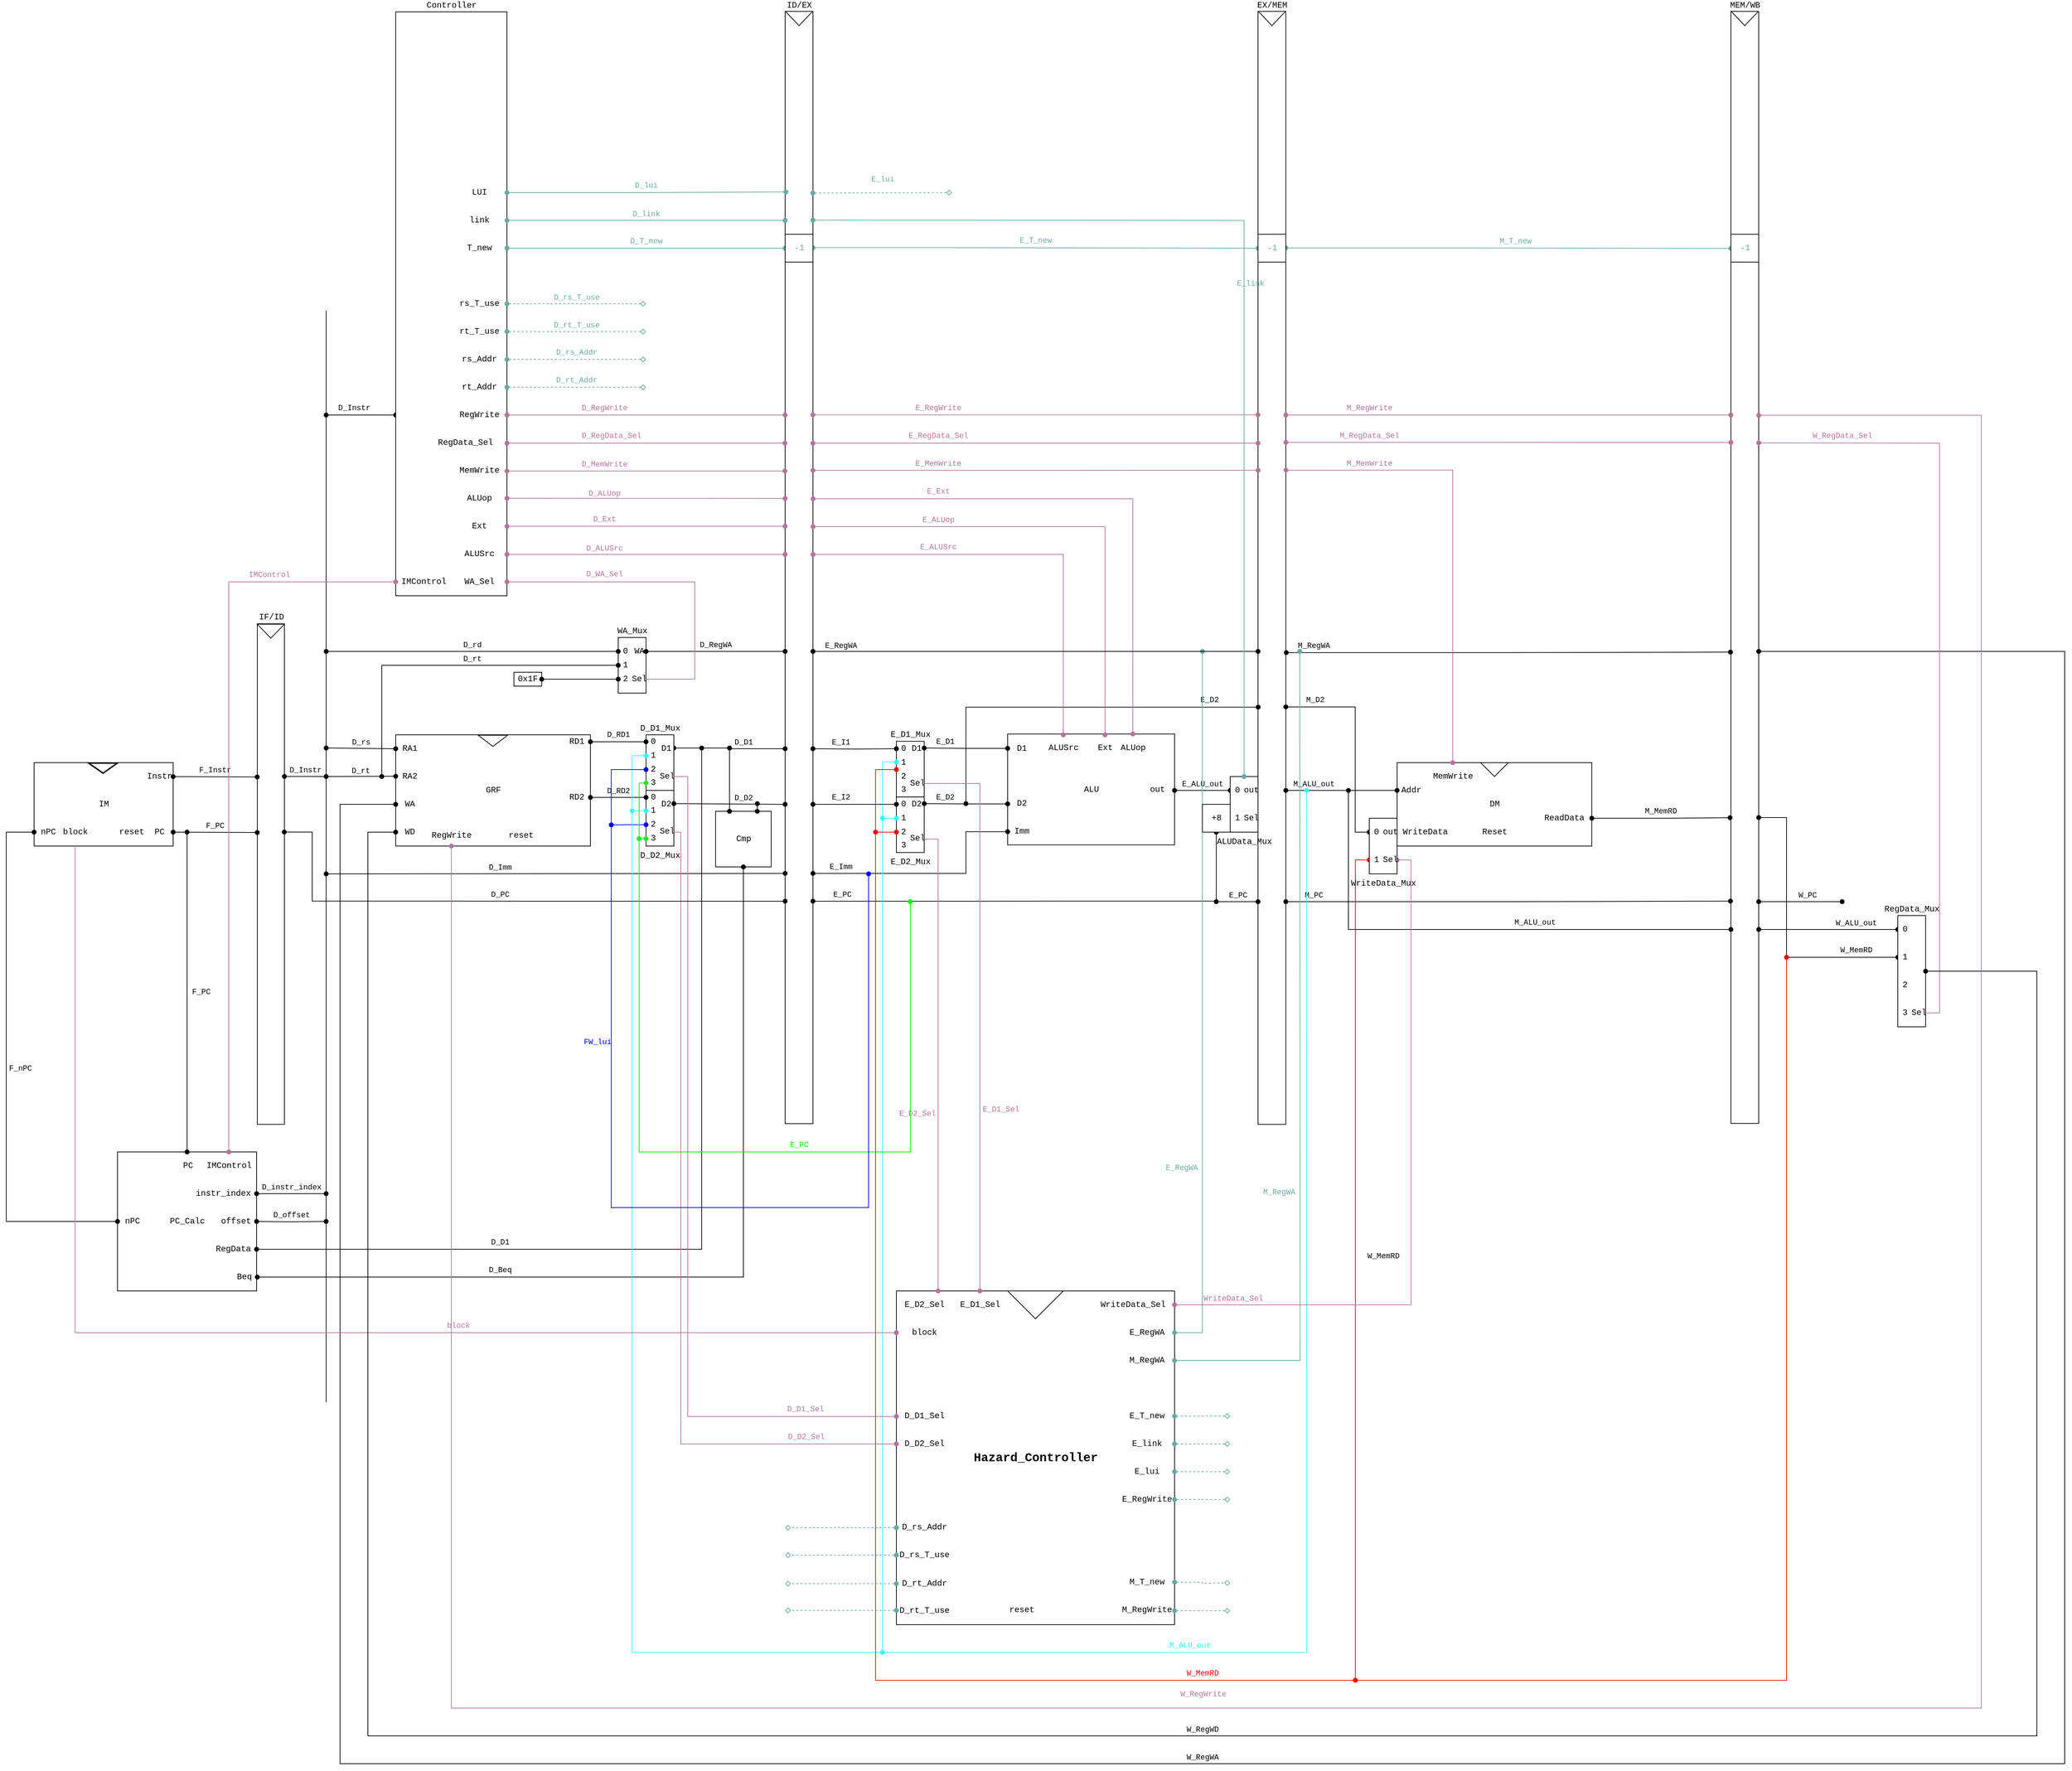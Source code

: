 <mxfile background="rgb(255, 255, 255)" version="20.3.0" type="device"><diagram id="bUCAVhqJw32WXIcYj3HS" name="第 1 页"><mxGraphModel dx="1518" dy="3049" grid="1" gridSize="10" guides="1" tooltips="1" connect="1" arrows="1" fold="1" page="1" pageScale="1" pageWidth="5000" pageHeight="1920" math="1" shadow="0"><root><mxCell id="0"/><mxCell id="1" parent="0"/><mxCell id="86" value="MEM/WB" style="html=1;verticalAlign=bottom;horizontal=1;labelPosition=center;verticalLabelPosition=top;align=center;fontFamily=Courier New;" parent="1" vertex="1"><mxGeometry x="2520" y="-640" width="40" height="1599" as="geometry"/></mxCell><mxCell id="61" value="ID/EX" style="html=1;verticalAlign=bottom;horizontal=1;labelPosition=center;verticalLabelPosition=top;align=center;fontFamily=Courier New;container=0;" parent="1" vertex="1"><mxGeometry x="1160" y="-640" width="40" height="1599.33" as="geometry"/></mxCell><mxCell id="83" value="EX/MEM" style="html=1;verticalAlign=bottom;horizontal=1;labelPosition=center;verticalLabelPosition=top;align=center;fontFamily=Courier New;" parent="1" vertex="1"><mxGeometry x="1840" y="-640" width="40" height="1600.33" as="geometry"/></mxCell><mxCell id="281" value="&lt;span style=&quot;font-size: 17.5px; font-weight: 700; text-align: justify;&quot;&gt;Hazard_Controller&lt;/span&gt;" style="html=1;fontFamily=Courier New;fontColor=default;labelBackgroundColor=none;fillColor=default;" parent="1" vertex="1"><mxGeometry x="1320" y="1200" width="400" height="480" as="geometry"/></mxCell><mxCell id="36" value="" style="group;fontFamily=Courier New;" parent="1" vertex="1" connectable="0"><mxGeometry x="80" y="440" width="200" height="120" as="geometry"/></mxCell><mxCell id="22" value="IM" style="html=1;fontFamily=Courier New;" parent="36" vertex="1"><mxGeometry width="200" height="120.0" as="geometry"/></mxCell><mxCell id="23" value="Instr" style="html=1;opacity=0;fontFamily=Courier New;" parent="36" vertex="1"><mxGeometry x="160" width="40" height="40" as="geometry"/></mxCell><mxCell id="25" value="PC" style="html=1;opacity=0;fontFamily=Courier New;" parent="36" vertex="1"><mxGeometry x="160" y="80" width="40" height="40" as="geometry"/></mxCell><mxCell id="29" value="reset" style="html=1;opacity=0;fontFamily=Courier New;" parent="36" vertex="1"><mxGeometry x="120" y="80" width="40" height="40" as="geometry"/></mxCell><mxCell id="30" value="" style="triangle;whiteSpace=wrap;html=1;rotation=90;fontFamily=Courier New;strokeWidth=2;fillColor=none;" parent="36" vertex="1"><mxGeometry x="91.83" y="-13" width="14.59" height="41.75" as="geometry"/></mxCell><mxCell id="34" value="nPC" style="html=1;opacity=0;fontFamily=Courier New;" parent="36" vertex="1"><mxGeometry y="80" width="40" height="40" as="geometry"/></mxCell><mxCell id="35" value="block" style="html=1;opacity=0;fontFamily=Courier New;" parent="36" vertex="1"><mxGeometry x="39.12" y="80" width="40" height="40" as="geometry"/></mxCell><mxCell id="39" value="" style="group;fontFamily=Courier New;" parent="1" vertex="1" connectable="0"><mxGeometry x="401" y="240.33" width="39" height="720" as="geometry"/></mxCell><mxCell id="18" value="IF/ID" style="html=1;verticalAlign=bottom;horizontal=1;labelPosition=center;verticalLabelPosition=top;align=center;fontFamily=Courier New;" parent="39" vertex="1"><mxGeometry width="39" height="720" as="geometry"/></mxCell><mxCell id="38" value="" style="triangle;whiteSpace=wrap;html=1;rotation=90;fontFamily=Courier New;" parent="39" vertex="1"><mxGeometry x="9.5" y="-9" width="20" height="39.176" as="geometry"/></mxCell><mxCell id="58" value="" style="group;fontFamily=Courier New;" parent="1" vertex="1" connectable="0"><mxGeometry x="600" y="400" width="280" height="160" as="geometry"/></mxCell><mxCell id="42" value="GRF" style="html=1;fontFamily=Courier New;" parent="58" vertex="1"><mxGeometry width="280" height="160.0" as="geometry"/></mxCell><mxCell id="43" value="RA1" style="html=1;opacity=0;fontFamily=Courier New;" parent="58" vertex="1"><mxGeometry width="40" height="40" as="geometry"/></mxCell><mxCell id="44" value="RA2" style="html=1;opacity=0;fontFamily=Courier New;" parent="58" vertex="1"><mxGeometry y="39.25" width="40" height="40.75" as="geometry"/></mxCell><mxCell id="45" value="RegWrite" style="html=1;opacity=0;fontFamily=Courier New;" parent="58" vertex="1"><mxGeometry x="40" y="129.81" width="80" height="30.19" as="geometry"/></mxCell><mxCell id="47" value="WA" style="html=1;opacity=0;fontFamily=Courier New;" parent="58" vertex="1"><mxGeometry y="80" width="40" height="40" as="geometry"/></mxCell><mxCell id="48" value="WD" style="html=1;opacity=0;fontFamily=Courier New;" parent="58" vertex="1"><mxGeometry y="120" width="40" height="40" as="geometry"/></mxCell><mxCell id="49" value="" style="triangle;whiteSpace=wrap;html=1;rotation=90;fontFamily=Courier New;fillColor=none;" parent="58" vertex="1"><mxGeometry x="131.79" y="-12.44" width="16.05" height="42.24" as="geometry"/></mxCell><mxCell id="50" value="RD1" style="html=1;opacity=0;fontFamily=Courier New;" parent="58" vertex="1"><mxGeometry x="240" width="40" height="20" as="geometry"/></mxCell><mxCell id="51" value="RD2" style="html=1;opacity=0;fontFamily=Courier New;" parent="58" vertex="1"><mxGeometry x="240" y="80" width="40" height="20" as="geometry"/></mxCell><mxCell id="52" value="reset" style="html=1;opacity=0;fontFamily=Courier New;" parent="58" vertex="1"><mxGeometry x="160" y="129.81" width="40" height="30.19" as="geometry"/></mxCell><mxCell id="56" value="D_rs" style="orthogonalLoop=1;jettySize=auto;html=1;startArrow=oval;startFill=1;endArrow=oval;endFill=1;verticalAlign=bottom;elbow=vertical;fontFamily=Courier New;exitX=0;exitY=0.5;exitDx=0;exitDy=0;rounded=0;" parent="1" source="43" edge="1"><mxGeometry relative="1" as="geometry"><mxPoint x="500" y="419" as="targetPoint"/><mxPoint x="620" y="419" as="sourcePoint"/></mxGeometry></mxCell><mxCell id="54" value="D_Instr" style="orthogonalLoop=1;jettySize=auto;html=1;startArrow=oval;startFill=1;endArrow=oval;endFill=1;verticalAlign=bottom;fontFamily=Courier New;rounded=0;edgeStyle=elbowEdgeStyle;exitX=1;exitY=0.305;exitDx=0;exitDy=0;exitPerimeter=0;" parent="1" source="18" edge="1"><mxGeometry relative="1" as="geometry"><mxPoint x="500" y="460" as="targetPoint"/><mxPoint x="440" y="460" as="sourcePoint"/><Array as="points"/></mxGeometry></mxCell><mxCell id="24" value="F_Instr" style="orthogonalLoop=1;jettySize=auto;elbow=vertical;html=1;endArrow=oval;endFill=1;startArrow=oval;startFill=1;verticalAlign=bottom;fontFamily=Courier New;entryX=-0.004;entryY=0.306;entryDx=0;entryDy=0;entryPerimeter=0;" parent="1" source="23" target="18" edge="1"><mxGeometry relative="1" as="geometry"><mxPoint x="390" y="470" as="targetPoint"/></mxGeometry></mxCell><mxCell id="27" value="F_PC" style="orthogonalLoop=1;jettySize=auto;html=1;exitX=1;exitY=0.5;exitDx=0;exitDy=0;startArrow=oval;startFill=1;endArrow=oval;endFill=1;verticalAlign=bottom;fontFamily=Courier New;elbow=vertical;entryX=-0.002;entryY=0.417;entryDx=0;entryDy=0;entryPerimeter=0;" parent="1" source="25" target="18" edge="1"><mxGeometry relative="1" as="geometry"><mxPoint x="380" y="527" as="targetPoint"/></mxGeometry></mxCell><mxCell id="78" value="" style="group;fontFamily=Courier New;" parent="1" vertex="1" connectable="0"><mxGeometry x="1480" y="399.33" width="240" height="160.02" as="geometry"/></mxCell><mxCell id="67" value="ALU" style="html=1;fontFamily=Courier New;" parent="78" vertex="1"><mxGeometry y="-0.498" width="240" height="159.502" as="geometry"/></mxCell><mxCell id="68" value="D1" style="html=1;opacity=0;fontFamily=Courier New;" parent="78" vertex="1"><mxGeometry width="40" height="40.37" as="geometry"/></mxCell><mxCell id="69" value="D2" style="html=1;opacity=0;fontFamily=Courier New;" parent="78" vertex="1"><mxGeometry y="80" width="40" height="40.12" as="geometry"/></mxCell><mxCell id="70" value="Imm" style="html=1;opacity=0;fontFamily=Courier New;" parent="78" vertex="1"><mxGeometry y="120.12" width="40" height="39.88" as="geometry"/></mxCell><mxCell id="74" value="out" style="html=1;opacity=0;fontFamily=Courier New;" parent="78" vertex="1"><mxGeometry x="190" y="60" width="50" height="40" as="geometry"/></mxCell><mxCell id="75" value="ALUSrc" style="html=1;opacity=0;fontFamily=Courier New;" parent="78" vertex="1"><mxGeometry x="40" y="-0.5" width="80" height="40" as="geometry"/></mxCell><mxCell id="76" value="Ext" style="html=1;opacity=0;fontFamily=Courier New;" parent="78" vertex="1"><mxGeometry x="120" y="-0.5" width="40" height="40" as="geometry"/></mxCell><mxCell id="77" value="ALUop" style="html=1;opacity=0;fontFamily=Courier New;" parent="78" vertex="1"><mxGeometry x="160" y="-0.5" width="40" height="40" as="geometry"/></mxCell><mxCell id="72" value="E_Imm" style="edgeStyle=elbowEdgeStyle;orthogonalLoop=1;jettySize=auto;html=1;entryX=0;entryY=0.5;entryDx=0;entryDy=0;startArrow=oval;startFill=1;endArrow=oval;endFill=1;rounded=0;fontFamily=Courier New;exitX=1;exitY=0.5;exitDx=0;exitDy=0;" parent="1" target="70" edge="1"><mxGeometry as="geometry"><Array as="points"><mxPoint x="1420" y="570"/></Array><mxPoint x="-100" y="21" as="offset"/><mxPoint x="1200" y="599.33" as="sourcePoint"/></mxGeometry></mxCell><mxCell id="63" value="D_Imm" style="orthogonalLoop=1;jettySize=auto;html=1;startArrow=oval;startFill=1;endArrow=oval;endFill=1;verticalAlign=bottom;fontFamily=Courier New;rounded=0;exitX=0;exitY=0.5;exitDx=0;exitDy=0;" parent="1" edge="1"><mxGeometry x="0.242" relative="1" as="geometry"><mxPoint x="500" y="600" as="targetPoint"/><mxPoint x="1160" y="599.33" as="sourcePoint"/><mxPoint as="offset"/></mxGeometry></mxCell><mxCell id="85" value="E_ALU_out" style="edgeStyle=elbowEdgeStyle;rounded=0;orthogonalLoop=1;jettySize=auto;html=1;startArrow=oval;startFill=1;endArrow=oval;endFill=1;verticalAlign=bottom;fontFamily=Courier New;" parent="1" edge="1"><mxGeometry relative="1" as="geometry"><mxPoint x="1720" y="480" as="sourcePoint"/><mxPoint x="1800" y="480" as="targetPoint"/></mxGeometry></mxCell><mxCell id="98" value="" style="group;fontFamily=Courier New;" parent="1" vertex="1" connectable="0"><mxGeometry x="2040" y="440" width="280" height="120" as="geometry"/></mxCell><mxCell id="92" value="DM" style="html=1;fontFamily=Courier New;" parent="98" vertex="1"><mxGeometry width="280" height="120" as="geometry"/></mxCell><mxCell id="93" value="Addr" style="html=1;opacity=0;fontFamily=Courier New;" parent="98" vertex="1"><mxGeometry y="20" width="40" height="40" as="geometry"/></mxCell><mxCell id="94" value="WriteData" style="html=1;opacity=0;fontFamily=Courier New;" parent="98" vertex="1"><mxGeometry y="80" width="80" height="40" as="geometry"/></mxCell><mxCell id="95" value="MemWrite" style="html=1;opacity=0;fontFamily=Courier New;" parent="98" vertex="1"><mxGeometry x="40" width="80" height="40" as="geometry"/></mxCell><mxCell id="96" value="ReadData" style="html=1;opacity=0;fontFamily=Courier New;" parent="98" vertex="1"><mxGeometry x="200" y="60" width="80" height="40" as="geometry"/></mxCell><mxCell id="97" value="" style="triangle;whiteSpace=wrap;html=1;rotation=90;fontFamily=Courier New;" parent="98" vertex="1"><mxGeometry x="130" y="-10" width="20" height="40" as="geometry"/></mxCell><mxCell id="322" value="Reset" style="html=1;opacity=0;fontFamily=Courier New;" parent="98" vertex="1"><mxGeometry x="120" y="80" width="40" height="40" as="geometry"/></mxCell><mxCell id="99" value="M_ALU_out" style="edgeStyle=elbowEdgeStyle;rounded=0;orthogonalLoop=1;jettySize=auto;html=1;startArrow=oval;startFill=1;endArrow=oval;endFill=1;fontFamily=Courier New;exitX=0;exitY=0.5;exitDx=0;exitDy=0;" parent="1" source="93" edge="1"><mxGeometry x="0.502" y="-9" relative="1" as="geometry"><mxPoint as="offset"/><mxPoint x="1950" y="479" as="sourcePoint"/><mxPoint x="1880" y="480" as="targetPoint"/></mxGeometry></mxCell><mxCell id="100" value="M_MemRD" style="edgeStyle=elbowEdgeStyle;rounded=0;orthogonalLoop=1;jettySize=auto;html=1;exitX=1;exitY=0.5;exitDx=0;exitDy=0;startArrow=oval;startFill=1;endArrow=oval;endFill=1;entryX=-0.031;entryY=0.725;entryDx=0;entryDy=0;entryPerimeter=0;fontFamily=Courier New;" parent="1" source="96" target="86" edge="1"><mxGeometry x="0.002" y="9" relative="1" as="geometry"><mxPoint x="2500" y="539.33" as="targetPoint"/><mxPoint as="offset"/></mxGeometry></mxCell><mxCell id="106" value="M_ALU_out" style="edgeStyle=orthogonalEdgeStyle;rounded=0;orthogonalLoop=1;jettySize=auto;html=1;startArrow=oval;startFill=1;endArrow=oval;endFill=1;fontFamily=Courier New;" parent="1" edge="1"><mxGeometry x="0.247" y="10" relative="1" as="geometry"><mxPoint x="1970" y="480" as="sourcePoint"/><mxPoint x="2520" y="680" as="targetPoint"/><Array as="points"><mxPoint x="1970" y="480"/><mxPoint x="1970" y="680"/></Array><mxPoint as="offset"/></mxGeometry></mxCell><mxCell id="107" value="M_RegWA" style="edgeStyle=elbowEdgeStyle;rounded=0;orthogonalLoop=1;jettySize=auto;html=1;entryX=-0.015;entryY=0.576;entryDx=0;entryDy=0;entryPerimeter=0;startArrow=oval;startFill=1;endArrow=oval;endFill=1;exitX=1.015;exitY=0.576;exitDx=0;exitDy=0;exitPerimeter=0;verticalAlign=bottom;fontFamily=Courier New;" parent="1" source="83" target="86" edge="1"><mxGeometry x="-0.876" y="1" relative="1" as="geometry"><mxPoint x="1910" y="320.33" as="sourcePoint"/><mxPoint as="offset"/></mxGeometry></mxCell><mxCell id="109" value="W_RegWA" style="edgeStyle=orthogonalEdgeStyle;rounded=0;orthogonalLoop=1;jettySize=auto;html=1;startArrow=oval;startFill=1;endArrow=oval;endFill=1;entryX=0;entryY=0.5;entryDx=0;entryDy=0;verticalAlign=bottom;fontFamily=Courier New;" parent="1" source="86" target="47" edge="1"><mxGeometry x="0.097" relative="1" as="geometry"><mxPoint x="520" y="500" as="targetPoint"/><Array as="points"><mxPoint x="3000" y="280"/><mxPoint x="3000" y="1880"/><mxPoint x="520" y="1880"/><mxPoint x="520" y="500"/></Array><mxPoint as="offset"/></mxGeometry></mxCell><mxCell id="118" value="D_rt" style="edgeStyle=entityRelationEdgeStyle;startArrow=none;endArrow=oval;segment=10;endFill=1;entryX=0;entryY=0.5;entryDx=0;entryDy=0;verticalAlign=bottom;rounded=0;fontFamily=Courier New;" parent="1" target="44" edge="1"><mxGeometry relative="1" as="geometry"><mxPoint x="500" y="460" as="sourcePoint"/><mxPoint x="620" y="460" as="targetPoint"/></mxGeometry></mxCell><mxCell id="136" value="E_D2" style="edgeStyle=elbowEdgeStyle;rounded=0;orthogonalLoop=1;jettySize=auto;html=1;exitX=0.006;exitY=0.625;exitDx=0;exitDy=0;startArrow=oval;startFill=1;endArrow=oval;endFill=1;exitPerimeter=0;fontFamily=Courier New;" parent="1" source="83" edge="1"><mxGeometry as="geometry"><mxPoint x="1400.04" y="359.47" as="sourcePoint"/><mxPoint x="1420" y="499" as="targetPoint"/><Array as="points"><mxPoint x="1420" y="430"/><mxPoint x="1440" y="440"/><mxPoint x="1240" y="419.33"/></Array><mxPoint x="140" y="-80" as="offset"/></mxGeometry></mxCell><mxCell id="137" value="M_D2" style="edgeStyle=elbowEdgeStyle;rounded=0;orthogonalLoop=1;jettySize=auto;html=1;startArrow=oval;startFill=1;endArrow=oval;endFill=1;fontFamily=Courier New;entryX=0;entryY=0.5;entryDx=0;entryDy=0;" parent="1" target="346" edge="1"><mxGeometry x="-0.723" y="10" relative="1" as="geometry"><mxPoint x="1880" y="359.82" as="sourcePoint"/><mxPoint x="1979.76" y="520.18" as="targetPoint"/><Array as="points"><mxPoint x="1979.76" y="409.51"/></Array><mxPoint as="offset"/></mxGeometry></mxCell><mxCell id="124" value="W_MemRD" style="edgeStyle=orthogonalEdgeStyle;rounded=0;orthogonalLoop=1;jettySize=auto;html=1;startArrow=oval;startFill=1;endArrow=oval;endFill=1;entryX=0;entryY=0.5;entryDx=0;entryDy=0;fontFamily=Courier New;" parent="1" source="86" target="172" edge="1"><mxGeometry x="0.701" y="10" relative="1" as="geometry"><mxPoint x="2690" y="780" as="targetPoint"/><Array as="points"><mxPoint x="2600" y="519"/><mxPoint x="2600" y="720"/></Array><mxPoint as="offset"/></mxGeometry></mxCell><mxCell id="125" value="W_ALU_out" style="edgeStyle=orthogonalEdgeStyle;rounded=0;orthogonalLoop=1;jettySize=auto;html=1;startArrow=oval;startFill=1;endArrow=oval;endFill=1;entryX=0;entryY=0.5;entryDx=0;entryDy=0;verticalAlign=bottom;fontFamily=Courier New;" parent="1" source="86" target="171" edge="1"><mxGeometry x="0.4" relative="1" as="geometry"><mxPoint x="2720" y="839" as="targetPoint"/><Array as="points"><mxPoint x="2680" y="680"/><mxPoint x="2680" y="680"/></Array><mxPoint as="offset"/></mxGeometry></mxCell><mxCell id="139" value="Cmp" style="html=1;fontFamily=Courier New;" parent="1" vertex="1"><mxGeometry x="1060" y="510" width="80" height="80" as="geometry"/></mxCell><mxCell id="140" style="edgeStyle=elbowEdgeStyle;rounded=0;orthogonalLoop=1;jettySize=auto;html=1;startArrow=oval;startFill=1;endArrow=oval;endFill=1;fontFamily=Courier New;entryX=0.25;entryY=0;entryDx=0;entryDy=0;" parent="1" target="139" edge="1"><mxGeometry relative="1" as="geometry"><mxPoint x="1080" y="419" as="sourcePoint"/><mxPoint x="1080" y="680" as="targetPoint"/><Array as="points"/></mxGeometry></mxCell><mxCell id="141" style="edgeStyle=elbowEdgeStyle;rounded=0;orthogonalLoop=1;jettySize=auto;html=1;startArrow=oval;startFill=1;endArrow=oval;endFill=1;fontFamily=Courier New;" parent="1" edge="1"><mxGeometry relative="1" as="geometry"><mxPoint x="1120" y="499" as="sourcePoint"/><mxPoint x="1120" y="510" as="targetPoint"/><Array as="points"/></mxGeometry></mxCell><mxCell id="143" value="" style="orthogonalLoop=1;jettySize=auto;html=1;startArrow=none;startFill=0;endArrow=none;endFill=0;verticalAlign=bottom;fontFamily=Courier New;elbow=vertical;edgeStyle=orthogonalEdgeStyle;rounded=0;" parent="1" edge="1"><mxGeometry relative="1" as="geometry"><mxPoint x="500" y="1360" as="sourcePoint"/><mxPoint x="500" y="-210" as="targetPoint"/><Array as="points"><mxPoint x="500" y="1360"/></Array></mxGeometry></mxCell><mxCell id="160" value="" style="group;fontFamily=Courier New;" parent="1" vertex="1" connectable="0"><mxGeometry x="200" y="1000" width="201" height="200" as="geometry"/></mxCell><mxCell id="158" value="RegData" style="html=1;opacity=0;container=0;fontFamily=Courier New;" parent="160" vertex="1"><mxGeometry x="121" y="120" width="80" height="40" as="geometry"/></mxCell><mxCell id="102" value="PC_Calc" style="html=1;container=0;fontFamily=Courier New;" parent="160" vertex="1"><mxGeometry width="200" height="200" as="geometry"/></mxCell><mxCell id="103" value="instr_index&amp;nbsp;" style="html=1;opacity=0;container=0;align=right;fontFamily=Courier New;" parent="160" vertex="1"><mxGeometry x="120" y="40" width="80" height="40" as="geometry"/></mxCell><mxCell id="145" value="IMControl" style="html=1;opacity=0;container=0;fontFamily=Courier New;" parent="160" vertex="1"><mxGeometry x="120" width="80" height="40" as="geometry"/></mxCell><mxCell id="148" value="PC" style="html=1;opacity=0;container=0;fontFamily=Courier New;" parent="160" vertex="1"><mxGeometry x="81" width="39" height="40" as="geometry"/></mxCell><mxCell id="149" value="offset" style="html=1;opacity=0;container=0;fontFamily=Courier New;" parent="160" vertex="1"><mxGeometry x="140" y="80" width="60" height="40" as="geometry"/></mxCell><mxCell id="155" value="nPC" style="html=1;opacity=0;container=0;fontFamily=Courier New;" parent="160" vertex="1"><mxGeometry x="1" y="80" width="39" height="40" as="geometry"/></mxCell><mxCell id="159" value="RegData&amp;nbsp;" style="html=1;opacity=0;container=0;labelPosition=center;verticalLabelPosition=middle;align=right;verticalAlign=middle;fontFamily=Courier New;" parent="160" vertex="1"><mxGeometry x="120" y="120" width="80" height="40" as="geometry"/></mxCell><mxCell id="142" value="Beq" style="html=1;opacity=0;container=0;fontFamily=Courier New;" parent="160" vertex="1"><mxGeometry x="162" y="160" width="39" height="40" as="geometry"/></mxCell><mxCell id="144" value="D_Beq" style="edgeStyle=orthogonalEdgeStyle;rounded=0;orthogonalLoop=1;jettySize=auto;html=1;exitX=0.5;exitY=1;exitDx=0;exitDy=0;startArrow=oval;startFill=1;endArrow=oval;endFill=1;fontFamily=Courier New;entryX=1;entryY=0.5;entryDx=0;entryDy=0;" parent="1" source="139" target="142" edge="1"><mxGeometry x="0.459" y="-10" relative="1" as="geometry"><mxPoint x="400" y="1140" as="targetPoint"/><Array as="points"><mxPoint x="1100" y="1180"/></Array><mxPoint as="offset"/></mxGeometry></mxCell><mxCell id="150" value="D_offset" style="edgeStyle=orthogonalEdgeStyle;rounded=0;orthogonalLoop=1;jettySize=auto;html=1;startArrow=oval;startFill=1;endArrow=oval;endFill=1;entryX=1;entryY=0.5;entryDx=0;entryDy=0;verticalAlign=bottom;fontFamily=Courier New;" parent="1" target="149" edge="1"><mxGeometry relative="1" as="geometry"><mxPoint x="440" y="1059.76" as="targetPoint"/><mxPoint x="500" y="1100" as="sourcePoint"/><Array as="points"/></mxGeometry></mxCell><mxCell id="146" value="D_instr_index" style="edgeStyle=orthogonalEdgeStyle;rounded=0;orthogonalLoop=1;jettySize=auto;html=1;startArrow=oval;startFill=1;endArrow=oval;endFill=1;entryX=1;entryY=0.5;entryDx=0;entryDy=0;verticalAlign=bottom;fontFamily=Courier New;" parent="1" target="103" edge="1"><mxGeometry relative="1" as="geometry"><mxPoint x="450" y="1020" as="targetPoint"/><mxPoint x="500" y="1060" as="sourcePoint"/><Array as="points"><mxPoint x="490" y="1060"/><mxPoint x="490" y="1060"/></Array></mxGeometry></mxCell><mxCell id="147" value="F_PC" style="edgeStyle=orthogonalEdgeStyle;rounded=0;orthogonalLoop=1;jettySize=auto;html=1;startArrow=oval;startFill=1;endArrow=oval;endFill=1;exitX=0.5;exitY=0;exitDx=0;exitDy=0;fontFamily=Courier New;" parent="1" source="102" edge="1"><mxGeometry y="-20" relative="1" as="geometry"><mxPoint x="300" y="540" as="targetPoint"/><mxPoint x="340" y="960" as="sourcePoint"/><Array as="points"><mxPoint x="300" y="540"/></Array><mxPoint as="offset"/></mxGeometry></mxCell><mxCell id="156" value="F_nPC" style="edgeStyle=orthogonalEdgeStyle;rounded=0;orthogonalLoop=1;jettySize=auto;html=1;exitX=0;exitY=0.5;exitDx=0;exitDy=0;startArrow=oval;startFill=1;endArrow=oval;endFill=1;entryX=0;entryY=0.5;entryDx=0;entryDy=0;fontFamily=Courier New;" parent="1" source="102" target="34" edge="1"><mxGeometry y="-20" relative="1" as="geometry"><mxPoint x="60" y="880" as="targetPoint"/><Array as="points"><mxPoint x="40" y="1100"/><mxPoint x="40" y="540"/></Array><mxPoint as="offset"/></mxGeometry></mxCell><mxCell id="163" value="E_PC" style="rounded=0;orthogonalLoop=1;jettySize=auto;html=1;startArrow=oval;startFill=1;endArrow=oval;endFill=1;verticalAlign=bottom;fontFamily=Courier New;exitX=1;exitY=0.5;exitDx=0;exitDy=0;elbow=vertical;edgeStyle=orthogonalEdgeStyle;entryX=0.5;entryY=1;entryDx=0;entryDy=0;" parent="1" edge="1" target="VwBn01XNrEmqK7jbBNb6-388"><mxGeometry x="-0.875" relative="1" as="geometry"><mxPoint x="1780" y="560" as="targetPoint"/><Array as="points"><mxPoint x="1780" y="639"/></Array><mxPoint as="offset"/><mxPoint x="1200" y="639.33" as="sourcePoint"/></mxGeometry></mxCell><mxCell id="165" value="0x1F" style="whiteSpace=wrap;html=1;fontFamily=Courier New;" parent="1" vertex="1" name="长方形"><mxGeometry x="770" y="310" width="40" height="20" as="geometry"/></mxCell><mxCell id="167" value="M_PC" style="edgeStyle=elbowEdgeStyle;rounded=0;orthogonalLoop=1;jettySize=auto;html=1;startArrow=oval;startFill=1;endArrow=oval;endFill=1;verticalAlign=bottom;fontFamily=Courier New;entryX=-0.015;entryY=0.8;entryDx=0;entryDy=0;entryPerimeter=0;" parent="1" target="86" edge="1"><mxGeometry x="-0.875" relative="1" as="geometry"><mxPoint as="offset"/><mxPoint x="1880" y="640" as="sourcePoint"/><mxPoint x="2490" y="640" as="targetPoint"/></mxGeometry></mxCell><mxCell id="184" value="D_D1" style="edgeStyle=orthogonalEdgeStyle;rounded=0;orthogonalLoop=1;jettySize=auto;html=1;startArrow=oval;startFill=1;endArrow=oval;endFill=1;fontFamily=Courier New;exitX=1;exitY=0.5;exitDx=0;exitDy=0;" parent="1" source="159" edge="1"><mxGeometry x="-0.486" y="10" relative="1" as="geometry"><mxPoint x="1040" y="419" as="targetPoint"/><mxPoint x="400" y="1100" as="sourcePoint"/><Array as="points"><mxPoint x="1040" y="1140"/></Array><mxPoint as="offset"/></mxGeometry></mxCell><mxCell id="200" value="D_D2_Mux" style="html=1;labelPosition=center;verticalLabelPosition=bottom;align=center;verticalAlign=top;container=0;fontFamily=Courier New;" parent="1" vertex="1"><mxGeometry x="960" y="480" width="40" height="80" as="geometry"/></mxCell><mxCell id="64" value="D_D2" style="orthogonalLoop=1;jettySize=auto;html=1;startArrow=oval;startFill=1;endArrow=oval;endFill=1;fontFamily=Courier New;entryX=0;entryY=0.5;entryDx=0;entryDy=0;" parent="1" edge="1"><mxGeometry x="0.25" y="9" relative="1" as="geometry"><mxPoint x="1160" y="500" as="targetPoint"/><mxPoint x="1000" y="499" as="sourcePoint"/><mxPoint as="offset"/></mxGeometry></mxCell><mxCell id="81" value="D_D1" style="edgeStyle=elbowEdgeStyle;rounded=0;orthogonalLoop=1;jettySize=auto;html=1;startArrow=oval;startFill=1;endArrow=oval;endFill=1;fontFamily=Courier New;entryX=0;entryY=0.5;entryDx=0;entryDy=0;" parent="1" edge="1"><mxGeometry x="0.252" y="9" relative="1" as="geometry"><mxPoint x="1160" y="420" as="targetPoint"/><mxPoint x="1000" y="419" as="sourcePoint"/><mxPoint as="offset"/></mxGeometry></mxCell><mxCell id="207" value="D2" style="html=1;opacity=0;align=left;container=0;fontFamily=Courier New;" parent="1" vertex="1"><mxGeometry x="980" y="490" width="20" height="20" as="geometry"/></mxCell><mxCell id="202" value="0" style="html=1;opacity=0;container=0;fontFamily=Courier New;" parent="1" vertex="1"><mxGeometry x="960" y="480" width="20" height="20" as="geometry"/></mxCell><mxCell id="a7WjTk_PMIQa1Xt5DAps-389" style="edgeStyle=orthogonalEdgeStyle;rounded=0;orthogonalLoop=1;jettySize=auto;html=1;exitX=0;exitY=0.5;exitDx=0;exitDy=0;strokeColor=#0000FF;startArrow=oval;startFill=1;endArrow=oval;endFill=1;fontFamily=Courier New;" parent="1" source="203" edge="1"><mxGeometry relative="1" as="geometry"><mxPoint x="910" y="529.571" as="targetPoint"/></mxGeometry></mxCell><mxCell id="203" value="2" style="html=1;opacity=0;container=0;fontFamily=Courier New;" parent="1" vertex="1"><mxGeometry x="960" y="519.33" width="20" height="20" as="geometry"/></mxCell><mxCell id="227" style="edgeStyle=orthogonalEdgeStyle;rounded=0;orthogonalLoop=1;jettySize=auto;html=1;exitX=0;exitY=0.5;exitDx=0;exitDy=0;startArrow=oval;startFill=1;endArrow=oval;endFill=1;strokeColor=#33FFFF;fontFamily=Courier New;" parent="1" source="209" edge="1"><mxGeometry relative="1" as="geometry"><mxPoint x="940" y="509" as="targetPoint"/></mxGeometry></mxCell><mxCell id="209" value="1" style="html=1;opacity=0;container=0;fontFamily=Courier New;" parent="1" vertex="1"><mxGeometry x="960" y="499.33" width="20" height="20" as="geometry"/></mxCell><mxCell id="195" value="D_D1_Mux" style="html=1;labelPosition=center;verticalLabelPosition=top;align=center;verticalAlign=bottom;container=0;fontFamily=Courier New;" parent="1" vertex="1"><mxGeometry x="960" y="400" width="40" height="80" as="geometry"/></mxCell><mxCell id="208" value="D1" style="html=1;opacity=0;align=left;container=0;fontFamily=Courier New;" parent="1" vertex="1"><mxGeometry x="980" y="410" width="20" height="20" as="geometry"/></mxCell><mxCell id="196" value="0" style="html=1;opacity=0;container=0;fontFamily=Courier New;" parent="1" vertex="1"><mxGeometry x="960" y="400" width="20" height="20" as="geometry"/></mxCell><mxCell id="197" value="2" style="html=1;opacity=0;container=0;fontFamily=Courier New;" parent="1" vertex="1"><mxGeometry x="960" y="440" width="20" height="20" as="geometry"/></mxCell><mxCell id="210" value="1" style="html=1;opacity=0;container=0;fontFamily=Courier New;" parent="1" vertex="1"><mxGeometry x="960" y="420" width="20" height="20" as="geometry"/></mxCell><mxCell id="215" value="E_D2_Mux" style="html=1;labelPosition=center;verticalLabelPosition=bottom;align=center;verticalAlign=top;container=0;fontFamily=Courier New;" parent="1" vertex="1"><mxGeometry x="1320" y="489.33" width="40" height="80" as="geometry"/></mxCell><mxCell id="216" value="D2" style="html=1;opacity=0;align=left;container=0;fontFamily=Courier New;" parent="1" vertex="1"><mxGeometry x="1340" y="489.33" width="20" height="20.67" as="geometry"/></mxCell><mxCell id="217" value="0" style="html=1;opacity=0;container=0;fontFamily=Courier New;" parent="1" vertex="1"><mxGeometry x="1320" y="490" width="20" height="20" as="geometry"/></mxCell><mxCell id="218" value="2" style="html=1;opacity=0;container=0;fontFamily=Courier New;" parent="1" vertex="1"><mxGeometry x="1320" y="530" width="20" height="20" as="geometry"/></mxCell><mxCell id="229" style="edgeStyle=orthogonalEdgeStyle;rounded=0;orthogonalLoop=1;jettySize=auto;html=1;exitX=0;exitY=0.5;exitDx=0;exitDy=0;startArrow=oval;startFill=1;endArrow=oval;endFill=1;strokeColor=#33FFFF;fontFamily=Courier New;" parent="1" source="219" edge="1"><mxGeometry relative="1" as="geometry"><mxPoint x="1300" y="520" as="targetPoint"/></mxGeometry></mxCell><mxCell id="219" value="1" style="html=1;opacity=0;container=0;fontFamily=Courier New;" parent="1" vertex="1"><mxGeometry x="1320" y="510.0" width="20" height="20" as="geometry"/></mxCell><mxCell id="220" value="E_D1_Mux" style="html=1;labelPosition=center;verticalLabelPosition=top;align=center;verticalAlign=bottom;container=0;fontFamily=Courier New;" parent="1" vertex="1"><mxGeometry x="1320" y="409.33" width="40" height="80" as="geometry"/></mxCell><mxCell id="221" value="D1" style="html=1;opacity=0;align=left;container=0;fontFamily=Courier New;" parent="1" vertex="1"><mxGeometry x="1340" y="410" width="20" height="20" as="geometry"/></mxCell><mxCell id="222" value="0" style="html=1;opacity=0;container=0;fontFamily=Courier New;" parent="1" vertex="1"><mxGeometry x="1320" y="410" width="20" height="20" as="geometry"/></mxCell><mxCell id="223" value="2" style="html=1;opacity=0;container=0;fontFamily=Courier New;" parent="1" vertex="1"><mxGeometry x="1320" y="450" width="20" height="20" as="geometry"/></mxCell><mxCell id="228" style="edgeStyle=orthogonalEdgeStyle;rounded=0;orthogonalLoop=1;jettySize=auto;html=1;startArrow=oval;startFill=1;endArrow=oval;endFill=1;strokeColor=#33FFFF;fontFamily=Courier New;" parent="1" source="224" edge="1"><mxGeometry relative="1" as="geometry"><mxPoint x="1300" y="1720" as="targetPoint"/><Array as="points"><mxPoint x="1300" y="439"/><mxPoint x="1300" y="1720"/></Array></mxGeometry></mxCell><mxCell id="224" value="1" style="html=1;opacity=0;container=0;fontFamily=Courier New;" parent="1" vertex="1"><mxGeometry x="1320" y="430" width="20" height="20" as="geometry"/></mxCell><mxCell id="204" value="D_RD2" style="edgeStyle=orthogonalEdgeStyle;rounded=0;orthogonalLoop=1;jettySize=auto;html=1;exitX=1;exitY=0.5;exitDx=0;exitDy=0;startArrow=oval;startFill=1;endArrow=oval;endFill=1;entryX=0;entryY=0.5;entryDx=0;entryDy=0;verticalAlign=bottom;fontFamily=Courier New;" parent="1" source="51" target="202" edge="1"><mxGeometry relative="1" as="geometry"><mxPoint x="940" y="500.333" as="targetPoint"/></mxGeometry></mxCell><mxCell id="185" value="W_MemRD" style="edgeStyle=orthogonalEdgeStyle;rounded=0;orthogonalLoop=1;jettySize=auto;html=1;strokeColor=#FF0000;startArrow=oval;startFill=1;endArrow=oval;endFill=1;entryX=0;entryY=1;entryDx=0;entryDy=0;fontColor=#FF0000;fontFamily=Courier New;" parent="1" target="224" edge="1"><mxGeometry x="0.019" y="-10" relative="1" as="geometry"><mxPoint x="940" y="1000" as="targetPoint"/><mxPoint x="2600" y="720" as="sourcePoint"/><Array as="points"><mxPoint x="2600" y="1760"/><mxPoint x="1290" y="1760"/><mxPoint x="1290" y="450"/></Array><mxPoint as="offset"/></mxGeometry></mxCell><mxCell id="211" value="M_ALU_out" style="edgeStyle=orthogonalEdgeStyle;rounded=0;orthogonalLoop=1;jettySize=auto;html=1;exitX=0;exitY=0.5;exitDx=0;exitDy=0;startArrow=oval;startFill=1;endArrow=oval;endFill=1;strokeColor=#33FFFF;fontColor=#33FFFF;fontFamily=Courier New;" parent="1" source="210" edge="1"><mxGeometry x="0.2" y="10" relative="1" as="geometry"><mxPoint x="1910" y="480" as="targetPoint"/><Array as="points"><mxPoint x="940" y="430"/><mxPoint x="940" y="1720"/><mxPoint x="1910" y="1720"/><mxPoint x="1910" y="480"/></Array><mxPoint as="offset"/></mxGeometry></mxCell><mxCell id="232" value="Sel" style="html=1;opacity=0;container=0;fontFamily=Courier New;" parent="1" vertex="1"><mxGeometry x="980" y="450" width="20" height="20" as="geometry"/></mxCell><mxCell id="233" value="Sel" style="html=1;opacity=0;container=0;fontFamily=Courier New;" parent="1" vertex="1"><mxGeometry x="980" y="529.33" width="20" height="20" as="geometry"/></mxCell><mxCell id="234" value="Sel" style="html=1;opacity=0;container=0;fontFamily=Courier New;" parent="1" vertex="1"><mxGeometry x="1340" y="539.33" width="20" height="20" as="geometry"/></mxCell><mxCell id="235" value="Sel" style="html=1;opacity=0;container=0;fontFamily=Courier New;" parent="1" vertex="1"><mxGeometry x="1340" y="460.0" width="20" height="20" as="geometry"/></mxCell><mxCell id="205" value="D_RD1" style="edgeStyle=orthogonalEdgeStyle;rounded=0;orthogonalLoop=1;jettySize=auto;html=1;exitX=1;exitY=0.5;exitDx=0;exitDy=0;entryX=0;entryY=0.5;entryDx=0;entryDy=0;startArrow=oval;startFill=1;endArrow=oval;endFill=1;fontFamily=Courier New;" parent="1" source="50" target="196" edge="1"><mxGeometry y="10" relative="1" as="geometry"><mxPoint as="offset"/></mxGeometry></mxCell><mxCell id="80" value="E_D1" style="edgeStyle=elbowEdgeStyle;rounded=0;orthogonalLoop=1;jettySize=auto;html=1;exitX=0;exitY=0.5;exitDx=0;exitDy=0;startArrow=oval;startFill=1;endArrow=oval;endFill=1;fontFamily=Courier New;" parent="1" source="68" edge="1"><mxGeometry as="geometry"><Array as="points"/><mxPoint x="1360" y="419" as="targetPoint"/><mxPoint x="-30" y="-9" as="offset"/></mxGeometry></mxCell><mxCell id="79" value="E_D2" style="edgeStyle=elbowEdgeStyle;rounded=0;orthogonalLoop=1;jettySize=auto;html=1;exitX=0;exitY=0.5;exitDx=0;exitDy=0;startArrow=oval;startFill=1;endArrow=oval;endFill=1;fontFamily=Courier New;" parent="1" source="69" edge="1"><mxGeometry as="geometry"><mxPoint x="1340" y="504.83" as="sourcePoint"/><mxPoint x="1360" y="499" as="targetPoint"/><mxPoint x="-30" y="-9" as="offset"/></mxGeometry></mxCell><mxCell id="236" value="WA_Mux" style="html=1;labelPosition=center;verticalLabelPosition=top;align=center;verticalAlign=bottom;container=0;fontFamily=Courier New;" parent="1" vertex="1"><mxGeometry x="920" y="260" width="40" height="80" as="geometry"/></mxCell><mxCell id="237" value="WA" style="html=1;opacity=0;align=center;container=0;sketch=0;shadow=0;fillColor=none;textDirection=ltr;labelPosition=center;verticalLabelPosition=middle;verticalAlign=middle;fontFamily=Courier New;" parent="1" vertex="1"><mxGeometry x="940" y="270" width="20" height="20" as="geometry"/></mxCell><mxCell id="238" value="0" style="html=1;opacity=0;container=0;fontFamily=Courier New;" parent="1" vertex="1"><mxGeometry x="920" y="270" width="20" height="20" as="geometry"/></mxCell><mxCell id="239" value="2" style="html=1;opacity=0;container=0;fontFamily=Courier New;" parent="1" vertex="1"><mxGeometry x="920" y="310" width="20" height="20" as="geometry"/></mxCell><mxCell id="240" value="1" style="html=1;opacity=0;container=0;fontFamily=Courier New;" parent="1" vertex="1"><mxGeometry x="920" y="290" width="20" height="20" as="geometry"/></mxCell><mxCell id="241" value="Sel" style="html=1;opacity=0;container=0;fontFamily=Courier New;" parent="1" vertex="1"><mxGeometry x="940" y="310" width="20" height="20" as="geometry"/></mxCell><mxCell id="114" value="D_RegWA" style="edgeStyle=elbowEdgeStyle;rounded=0;orthogonalLoop=1;jettySize=auto;html=1;exitX=1;exitY=0.5;exitDx=0;exitDy=0;startArrow=oval;startFill=1;endArrow=oval;endFill=1;verticalAlign=bottom;fontFamily=Courier New;entryX=0;entryY=0.5;entryDx=0;entryDy=0;" parent="1" edge="1"><mxGeometry relative="1" as="geometry"><mxPoint x="1160" y="280" as="targetPoint"/><mxPoint x="960" y="280" as="sourcePoint"/></mxGeometry></mxCell><mxCell id="264" value="E_Ext" style="edgeStyle=orthogonalEdgeStyle;rounded=0;orthogonalLoop=1;jettySize=auto;html=1;startArrow=oval;startFill=1;endArrow=oval;endFill=1;strokeColor=#B5739D;fontFamily=Courier New;exitX=1.004;exitY=0.463;exitDx=0;exitDy=0;exitPerimeter=0;fontColor=#B5739D;labelBackgroundColor=none;" parent="1" source="61" edge="1"><mxGeometry x="-0.5" y="50" relative="1" as="geometry"><mxPoint as="offset"/><mxPoint x="1620" y="720.0" as="sourcePoint"/><mxPoint x="1620" y="400" as="targetPoint"/><Array as="points"><mxPoint x="1620" y="101"/></Array></mxGeometry></mxCell><mxCell id="266" value="E_ALUop" style="edgeStyle=orthogonalEdgeStyle;rounded=0;orthogonalLoop=1;jettySize=auto;html=1;entryX=0.5;entryY=0;entryDx=0;entryDy=0;startArrow=oval;startFill=1;endArrow=oval;endFill=1;strokeColor=#B5739D;fontFamily=Courier New;exitX=1.004;exitY=0.438;exitDx=0;exitDy=0;exitPerimeter=0;fontColor=#B5739D;labelBackgroundColor=none;" parent="1" source="61" target="77" edge="1"><mxGeometry x="-0.549" y="-30" relative="1" as="geometry"><mxPoint as="offset"/><mxPoint x="1660" y="720.51" as="sourcePoint"/><Array as="points"><mxPoint x="1660" y="61"/></Array></mxGeometry></mxCell><mxCell id="253" value="E_ALUSrc" style="edgeStyle=orthogonalEdgeStyle;rounded=0;orthogonalLoop=1;jettySize=auto;html=1;exitX=1.004;exitY=0.488;exitDx=0;exitDy=0;startArrow=oval;startFill=1;endArrow=oval;endFill=1;strokeColor=#B5739D;horizontal=1;verticalAlign=middle;fontFamily=Courier New;exitPerimeter=0;fontColor=#B5739D;labelBackgroundColor=none;" parent="1" source="61" edge="1"><mxGeometry x="-0.419" y="10" relative="1" as="geometry"><Array as="points"><mxPoint x="1560" y="141"/></Array><mxPoint as="offset"/><mxPoint x="1560" y="720.0" as="sourcePoint"/><mxPoint x="1560" y="400" as="targetPoint"/></mxGeometry></mxCell><mxCell id="269" value="M_MemWrite" style="edgeStyle=orthogonalEdgeStyle;rounded=0;orthogonalLoop=1;jettySize=auto;html=1;startArrow=oval;startFill=1;endArrow=oval;endFill=1;strokeColor=#B5739D;fontFamily=Courier New;fontColor=#B5739D;entryX=0.5;entryY=0;entryDx=0;entryDy=0;exitX=1.004;exitY=0.412;exitDx=0;exitDy=0;exitPerimeter=0;" parent="1" source="83" target="95" edge="1"><mxGeometry x="-0.637" y="9" relative="1" as="geometry"><mxPoint x="2159.857" y="580" as="targetPoint"/><mxPoint as="offset"/><mxPoint x="1890" y="20" as="sourcePoint"/><Array as="points"><mxPoint x="2120" y="19"/></Array></mxGeometry></mxCell><mxCell id="b69JDGlGSGeCRPb6_kOk-387" value="D_Instr" style="edgeStyle=orthogonalEdgeStyle;rounded=0;orthogonalLoop=1;jettySize=auto;html=1;endArrow=oval;endFill=1;startArrow=oval;startFill=1;fontFamily=Courier New;" parent="1" source="242" edge="1"><mxGeometry x="0.2" y="-10" relative="1" as="geometry"><mxPoint x="500" y="-60" as="targetPoint"/><Array as="points"><mxPoint x="500" y="-60"/></Array><mxPoint as="offset"/></mxGeometry></mxCell><mxCell id="242" value="Controller" style="html=1;container=0;fontFamily=Courier New;verticalAlign=bottom;labelPosition=center;verticalLabelPosition=top;align=center;" parent="1" vertex="1"><mxGeometry x="600" y="-640" width="160" height="840" as="geometry"/></mxCell><mxCell id="170" value="RegData_Mux" style="html=1;container=0;verticalAlign=bottom;labelPosition=center;verticalLabelPosition=top;align=center;fontFamily=Courier New;" parent="1" vertex="1"><mxGeometry x="2760" y="660.02" width="40" height="160" as="geometry"/></mxCell><mxCell id="171" value="0" style="html=1;opacity=0;container=0;fontFamily=Courier New;" parent="1" vertex="1"><mxGeometry x="2760" y="660.02" width="20" height="40" as="geometry"/></mxCell><mxCell id="172" value="1" style="html=1;opacity=0;container=0;fontFamily=Courier New;" parent="1" vertex="1"><mxGeometry x="2760" y="700.02" width="20" height="40" as="geometry"/></mxCell><mxCell id="173" value="2" style="html=1;opacity=0;container=0;fontFamily=Courier New;" parent="1" vertex="1"><mxGeometry x="2760" y="740.02" width="20" height="40" as="geometry"/></mxCell><mxCell id="174" value="3" style="html=1;opacity=0;container=0;fontFamily=Courier New;" parent="1" vertex="1"><mxGeometry x="2760" y="780.02" width="20" height="40" as="geometry"/></mxCell><mxCell id="180" style="edgeStyle=orthogonalEdgeStyle;rounded=0;orthogonalLoop=1;jettySize=auto;html=1;entryX=0.004;entryY=0.525;entryDx=0;entryDy=0;entryPerimeter=0;startArrow=oval;startFill=1;endArrow=oval;endFill=1;fontFamily=Courier New;" parent="1" target="173" edge="1"><mxGeometry x="2760" y="660.02" as="geometry"><mxPoint x="2760" y="761.02" as="sourcePoint"/></mxGeometry></mxCell><mxCell id="273" value="Sel" style="html=1;opacity=0;container=0;fontFamily=Courier New;" parent="1" vertex="1"><mxGeometry x="2780" y="780.02" width="20" height="40" as="geometry"/></mxCell><mxCell id="278" value="W_RegData_Sel" style="edgeStyle=orthogonalEdgeStyle;rounded=0;orthogonalLoop=1;jettySize=auto;html=1;entryX=1;entryY=0.5;entryDx=0;entryDy=0;startArrow=oval;startFill=1;endArrow=none;endFill=0;strokeColor=#B5739D;fontFamily=Courier New;fontColor=#B5739D;" parent="1" target="273" edge="1"><mxGeometry x="-0.782" y="10" relative="1" as="geometry"><mxPoint as="offset"/><mxPoint x="2560" y="-20" as="sourcePoint"/></mxGeometry></mxCell><mxCell id="b69JDGlGSGeCRPb6_kOk-410" value="D_RegData_Sel" style="edgeStyle=elbowEdgeStyle;rounded=0;orthogonalLoop=1;jettySize=auto;elbow=vertical;html=1;entryX=-0.008;entryY=0.388;entryDx=0;entryDy=0;entryPerimeter=0;labelBackgroundColor=none;strokeColor=#B5739D;fontFamily=Courier New;fontColor=#B5739D;startArrow=oval;startFill=1;endArrow=oval;endFill=1;" parent="1" source="277" target="61" edge="1"><mxGeometry x="-0.249" y="11" relative="1" as="geometry"><mxPoint as="offset"/></mxGeometry></mxCell><mxCell id="277" value="RegData_Sel" style="html=1;opacity=0;fontFamily=Courier New;" parent="1" vertex="1"><mxGeometry x="640" y="-40" width="120" height="40" as="geometry"/></mxCell><mxCell id="283" value="E_RegWA" style="edgeStyle=orthogonalEdgeStyle;rounded=0;orthogonalLoop=1;jettySize=auto;html=1;startArrow=oval;startFill=1;endArrow=oval;endFill=1;fontFamily=Courier New;strokeColor=#67AB9F;fontColor=#67AB9F;exitX=1;exitY=0.5;exitDx=0;exitDy=0;" parent="1" source="282" edge="1"><mxGeometry x="-0.456" y="30" relative="1" as="geometry"><mxPoint x="1760" y="280" as="targetPoint"/><Array as="points"><mxPoint x="1760" y="1260"/><mxPoint x="1760" y="280"/></Array><mxPoint as="offset"/></mxGeometry></mxCell><mxCell id="282" value="E_RegWA" style="html=1;opacity=0;fontFamily=Courier New;" parent="1" vertex="1"><mxGeometry x="1640" y="1240" width="80" height="40" as="geometry"/></mxCell><mxCell id="b69JDGlGSGeCRPb6_kOk-457" style="edgeStyle=orthogonalEdgeStyle;rounded=0;orthogonalLoop=1;jettySize=auto;html=1;dashed=1;labelBackgroundColor=none;strokeColor=#67AB9F;fontFamily=Courier New;fontColor=#67AB9F;startArrow=oval;startFill=1;endArrow=diamond;endFill=0;" parent="1" source="286" edge="1"><mxGeometry relative="1" as="geometry"><mxPoint x="1800" y="1380" as="targetPoint"/></mxGeometry></mxCell><mxCell id="286" value="E_T_new" style="html=1;opacity=0;fontFamily=Courier New;" parent="1" vertex="1"><mxGeometry x="1640" y="1360" width="80" height="40" as="geometry"/></mxCell><mxCell id="290" value="M_RegWA" style="edgeStyle=orthogonalEdgeStyle;rounded=0;orthogonalLoop=1;jettySize=auto;html=1;startArrow=oval;startFill=1;endArrow=oval;endFill=1;fontFamily=Courier New;strokeColor=#67AB9F;fontColor=#67AB9F;" parent="1" source="287" edge="1"><mxGeometry x="-0.296" y="30" relative="1" as="geometry"><mxPoint x="1900" y="280" as="targetPoint"/><mxPoint as="offset"/></mxGeometry></mxCell><mxCell id="287" value="M_RegWA" style="html=1;opacity=0;fontFamily=Courier New;" parent="1" vertex="1"><mxGeometry x="1640" y="1280" width="80" height="40" as="geometry"/></mxCell><mxCell id="b69JDGlGSGeCRPb6_kOk-461" style="edgeStyle=orthogonalEdgeStyle;rounded=0;orthogonalLoop=1;jettySize=auto;html=1;dashed=1;labelBackgroundColor=none;strokeColor=#67AB9F;fontFamily=Courier New;fontColor=#67AB9F;startArrow=oval;startFill=1;endArrow=diamond;endFill=0;" parent="1" source="288" edge="1"><mxGeometry relative="1" as="geometry"><mxPoint x="1800" y="1620" as="targetPoint"/></mxGeometry></mxCell><mxCell id="288" value="M_T_new" style="html=1;opacity=0;fontFamily=Courier New;" parent="1" vertex="1"><mxGeometry x="1640" y="1599.01" width="80" height="40" as="geometry"/></mxCell><mxCell id="b69JDGlGSGeCRPb6_kOk-447" style="edgeStyle=orthogonalEdgeStyle;rounded=0;orthogonalLoop=1;jettySize=auto;html=1;dashed=1;labelBackgroundColor=none;strokeColor=#67AB9F;fontFamily=Courier New;fontColor=#67AB9F;startArrow=oval;startFill=1;endArrow=diamond;endFill=0;" parent="1" source="302" edge="1"><mxGeometry relative="1" as="geometry"><mxPoint x="1160" y="1540.495" as="targetPoint"/></mxGeometry></mxCell><mxCell id="302" value="D_rs_Addr" style="html=1;opacity=0;fontFamily=Courier New;shadow=1;sketch=0;" parent="1" vertex="1"><mxGeometry x="1320" y="1520" width="80" height="40.99" as="geometry"/></mxCell><mxCell id="b69JDGlGSGeCRPb6_kOk-448" style="edgeStyle=orthogonalEdgeStyle;rounded=0;orthogonalLoop=1;jettySize=auto;html=1;dashed=1;labelBackgroundColor=none;strokeColor=#67AB9F;fontFamily=Courier New;fontColor=#67AB9F;startArrow=oval;startFill=1;endArrow=diamond;endFill=0;" parent="1" source="303" edge="1"><mxGeometry relative="1" as="geometry"><mxPoint x="1160" y="1579.995" as="targetPoint"/></mxGeometry></mxCell><mxCell id="303" value="D_rs_T_use" style="html=1;opacity=0;fontFamily=Courier New;" parent="1" vertex="1"><mxGeometry x="1320" y="1559.5" width="80" height="40.99" as="geometry"/></mxCell><mxCell id="b69JDGlGSGeCRPb6_kOk-449" style="edgeStyle=orthogonalEdgeStyle;rounded=0;orthogonalLoop=1;jettySize=auto;html=1;dashed=1;labelBackgroundColor=none;strokeColor=#67AB9F;fontFamily=Courier New;fontColor=#67AB9F;startArrow=oval;startFill=1;endArrow=diamond;endFill=0;" parent="1" source="304" edge="1"><mxGeometry relative="1" as="geometry"><mxPoint x="1160" y="1620.985" as="targetPoint"/></mxGeometry></mxCell><mxCell id="304" value="D_rt_Addr" style="html=1;opacity=0;fontFamily=Courier New;" parent="1" vertex="1"><mxGeometry x="1320" y="1600.49" width="80" height="40.99" as="geometry"/></mxCell><mxCell id="b69JDGlGSGeCRPb6_kOk-450" style="edgeStyle=orthogonalEdgeStyle;rounded=0;orthogonalLoop=1;jettySize=auto;html=1;dashed=1;labelBackgroundColor=none;strokeColor=#67AB9F;fontFamily=Courier New;fontColor=#67AB9F;startArrow=oval;startFill=1;endArrow=diamond;endFill=0;" parent="1" source="305" edge="1"><mxGeometry relative="1" as="geometry"><mxPoint x="1160" y="1659.505" as="targetPoint"/></mxGeometry></mxCell><mxCell id="305" value="D_rt_T_use" style="html=1;opacity=0;fontFamily=Courier New;" parent="1" vertex="1"><mxGeometry x="1320" y="1639.01" width="80" height="40.99" as="geometry"/></mxCell><mxCell id="316" value="D_D1_Sel" style="edgeStyle=orthogonalEdgeStyle;rounded=0;orthogonalLoop=1;jettySize=auto;html=1;exitX=0;exitY=0.5;exitDx=0;exitDy=0;entryX=1;entryY=0.5;entryDx=0;entryDy=0;startArrow=oval;startFill=1;endArrow=none;endFill=0;strokeColor=#B5739D;fontFamily=Courier New;fontColor=#B5739D;" parent="1" source="310" target="232" edge="1"><mxGeometry x="-0.79" y="-10" relative="1" as="geometry"><Array as="points"><mxPoint x="1020" y="1381"/><mxPoint x="1020" y="460"/></Array><mxPoint as="offset"/></mxGeometry></mxCell><mxCell id="310" value="D_D1_Sel" style="html=1;opacity=0;fontFamily=Courier New;" parent="1" vertex="1"><mxGeometry x="1320" y="1360.48" width="80" height="40" as="geometry"/></mxCell><mxCell id="317" value="D_D2_Sel" style="edgeStyle=orthogonalEdgeStyle;rounded=0;orthogonalLoop=1;jettySize=auto;html=1;exitX=0;exitY=0.5;exitDx=0;exitDy=0;entryX=1;entryY=0.75;entryDx=0;entryDy=0;startArrow=oval;startFill=1;endArrow=none;endFill=0;strokeColor=#B5739D;fontFamily=Courier New;fontColor=#B5739D;" parent="1" source="311" target="200" edge="1"><mxGeometry x="-0.783" y="-10" relative="1" as="geometry"><Array as="points"><mxPoint x="1010" y="1420"/><mxPoint x="1010" y="540"/></Array><mxPoint as="offset"/></mxGeometry></mxCell><mxCell id="311" value="D_D2_Sel" style="html=1;opacity=0;fontFamily=Courier New;" parent="1" vertex="1"><mxGeometry x="1320" y="1400" width="80" height="40" as="geometry"/></mxCell><mxCell id="315" value="E_D2_Sel" style="edgeStyle=orthogonalEdgeStyle;rounded=0;orthogonalLoop=1;jettySize=auto;html=1;exitX=0.75;exitY=0;exitDx=0;exitDy=0;entryX=1;entryY=0.75;entryDx=0;entryDy=0;startArrow=oval;startFill=1;endArrow=none;endFill=0;strokeColor=#B5739D;fontFamily=Courier New;fontColor=#B5739D;" parent="1" source="312" target="215" edge="1"><mxGeometry x="-0.24" y="30" relative="1" as="geometry"><Array as="points"><mxPoint x="1380" y="550"/><mxPoint x="1360" y="550"/></Array><mxPoint as="offset"/></mxGeometry></mxCell><mxCell id="312" value="E_D2_Sel" style="html=1;opacity=0;fontFamily=Courier New;" parent="1" vertex="1"><mxGeometry x="1320" y="1200" width="80" height="40" as="geometry"/></mxCell><mxCell id="314" value="E_D1_Sel" style="edgeStyle=orthogonalEdgeStyle;rounded=0;orthogonalLoop=1;jettySize=auto;html=1;exitX=0.5;exitY=0;exitDx=0;exitDy=0;entryX=1;entryY=0.5;entryDx=0;entryDy=0;startArrow=oval;startFill=1;endArrow=none;endFill=0;strokeColor=#B5739D;fontFamily=Courier New;fontColor=#B5739D;" parent="1" source="313" target="235" edge="1"><mxGeometry x="-0.355" y="-30" relative="1" as="geometry"><mxPoint as="offset"/></mxGeometry></mxCell><mxCell id="313" value="E_D1_Sel" style="html=1;opacity=0;fontFamily=Courier New;" parent="1" vertex="1"><mxGeometry x="1400" y="1200" width="80" height="40" as="geometry"/></mxCell><mxCell id="319" value="block" style="edgeStyle=orthogonalEdgeStyle;rounded=0;orthogonalLoop=1;jettySize=auto;html=1;entryX=0.5;entryY=1;entryDx=0;entryDy=0;startArrow=oval;startFill=1;endArrow=none;endFill=0;strokeColor=#B5739D;fontColor=#B5739D;fontFamily=Courier New;exitX=0;exitY=0.5;exitDx=0;exitDy=0;" parent="1" source="318" target="35" edge="1"><mxGeometry x="-0.33" y="-10" relative="1" as="geometry"><Array as="points"><mxPoint x="139" y="1260"/></Array><mxPoint as="offset"/></mxGeometry></mxCell><mxCell id="318" value="block" style="html=1;opacity=0;fontFamily=Courier New;" parent="1" vertex="1"><mxGeometry x="1320" y="1240" width="80" height="40" as="geometry"/></mxCell><mxCell id="321" value="IMControl" style="edgeStyle=elbowEdgeStyle;rounded=0;orthogonalLoop=1;jettySize=auto;html=1;startArrow=oval;startFill=1;endArrow=oval;endFill=1;fontFamily=Courier New;strokeColor=#B5739D;fontColor=#B5739D;elbow=vertical;entryX=0.5;entryY=0;entryDx=0;entryDy=0;exitX=0;exitY=0.5;exitDx=0;exitDy=0;" parent="1" source="b69JDGlGSGeCRPb6_kOk-397" target="145" edge="1"><mxGeometry x="-0.657" y="-10" relative="1" as="geometry"><mxPoint as="offset"/><mxPoint x="590" y="180" as="sourcePoint"/><mxPoint x="361" y="990" as="targetPoint"/><Array as="points"><mxPoint x="480" y="180"/></Array></mxGeometry></mxCell><mxCell id="349" value="W_MemRD" style="edgeStyle=orthogonalEdgeStyle;rounded=0;orthogonalLoop=1;jettySize=auto;html=1;exitX=0;exitY=0.5;exitDx=0;exitDy=0;startArrow=oval;startFill=1;endArrow=oval;endFill=1;strokeColor=#FF0000;fontFamily=Courier New;" parent="1" source="347" edge="1"><mxGeometry x="-0.017" y="40" relative="1" as="geometry"><mxPoint x="1980" y="1760" as="targetPoint"/><mxPoint as="offset"/></mxGeometry></mxCell><mxCell id="352" value="&lt;span style=&quot;background-color: rgb(248, 249, 250);&quot;&gt;WriteData_Sel&lt;/span&gt;" style="edgeStyle=orthogonalEdgeStyle;rounded=0;orthogonalLoop=1;jettySize=auto;html=1;exitX=1;exitY=0.75;exitDx=0;exitDy=0;startArrow=oval;startFill=1;endArrow=oval;endFill=1;entryX=1;entryY=0.5;entryDx=0;entryDy=0;strokeColor=#B5739D;fontColor=#B5739D;fontFamily=Courier New;" parent="1" source="345" target="353" edge="1"><mxGeometry x="0.833" y="-9" relative="1" as="geometry"><mxPoint x="1660" y="1300" as="targetPoint"/><Array as="points"><mxPoint x="2060" y="580"/><mxPoint x="2060" y="1220"/></Array><mxPoint as="offset"/></mxGeometry></mxCell><mxCell id="345" value="WriteData_Mux" style="html=1;verticalAlign=top;labelPosition=center;verticalLabelPosition=bottom;align=center;container=0;fontFamily=Courier New;" parent="1" vertex="1"><mxGeometry x="2000" y="520" width="40" height="80" as="geometry"/></mxCell><mxCell id="346" value="0" style="html=1;opacity=0;container=0;fontFamily=Courier New;" parent="1" vertex="1"><mxGeometry x="2000" y="520" width="20" height="40" as="geometry"/></mxCell><mxCell id="347" value="1" style="html=1;opacity=0;container=0;fontFamily=Courier New;" parent="1" vertex="1"><mxGeometry x="2000" y="560" width="20" height="40" as="geometry"/></mxCell><mxCell id="350" value="out" style="html=1;opacity=0;container=0;fontFamily=Courier New;" parent="1" vertex="1"><mxGeometry x="2020" y="520" width="20" height="40" as="geometry"/></mxCell><mxCell id="351" value="Sel" style="html=1;opacity=0;container=0;fontFamily=Courier New;" parent="1" vertex="1"><mxGeometry x="2020" y="560" width="20" height="40" as="geometry"/></mxCell><mxCell id="353" value="WriteData_Sel" style="html=1;opacity=0;fontFamily=Courier New;" parent="1" vertex="1"><mxGeometry x="1600" y="1200" width="120" height="40" as="geometry"/></mxCell><mxCell id="355" value="" style="triangle;whiteSpace=wrap;html=1;rotation=90;fontFamily=Courier New;" parent="1" vertex="1"><mxGeometry x="1500" y="1180" width="40" height="80" as="geometry"/></mxCell><mxCell id="356" value="reset" style="html=1;opacity=0;fontFamily=Courier New;" parent="1" vertex="1"><mxGeometry x="1480" y="1639.01" width="40" height="40" as="geometry"/></mxCell><mxCell id="b69JDGlGSGeCRPb6_kOk-462" style="edgeStyle=orthogonalEdgeStyle;rounded=0;orthogonalLoop=1;jettySize=auto;html=1;dashed=1;labelBackgroundColor=none;strokeColor=#67AB9F;fontFamily=Courier New;fontColor=#67AB9F;startArrow=oval;startFill=1;endArrow=diamond;endFill=0;" parent="1" source="376" edge="1"><mxGeometry relative="1" as="geometry"><mxPoint x="1800" y="1500" as="targetPoint"/></mxGeometry></mxCell><mxCell id="376" value="E_RegWrite" style="html=1;opacity=0;fontFamily=Courier New;" parent="1" vertex="1"><mxGeometry x="1640" y="1480" width="80" height="40" as="geometry"/></mxCell><mxCell id="b69JDGlGSGeCRPb6_kOk-452" value="" style="edgeStyle=orthogonalEdgeStyle;rounded=0;orthogonalLoop=1;jettySize=auto;html=1;dashed=1;labelBackgroundColor=none;strokeColor=#67AB9F;fontFamily=Courier New;fontColor=#67AB9F;startArrow=oval;startFill=1;endArrow=diamond;endFill=0;" parent="1" source="380" edge="1"><mxGeometry relative="1" as="geometry"><mxPoint x="1800" y="1660" as="targetPoint"/><Array as="points"><mxPoint x="1800" y="1660"/><mxPoint x="1800" y="1660"/></Array></mxGeometry></mxCell><mxCell id="380" value="M_RegWrite" style="html=1;opacity=0;fontFamily=Courier New;" parent="1" vertex="1"><mxGeometry x="1640" y="1639.01" width="80" height="40" as="geometry"/></mxCell><mxCell id="162" value="D_PC" style="edgeStyle=orthogonalEdgeStyle;rounded=0;orthogonalLoop=1;jettySize=auto;html=1;startArrow=oval;startFill=1;endArrow=oval;endFill=1;entryX=0;entryY=0.5;entryDx=0;entryDy=0;verticalAlign=bottom;fontFamily=Courier New;exitX=0.996;exitY=0.416;exitDx=0;exitDy=0;exitPerimeter=0;" parent="1" source="18" edge="1"><mxGeometry relative="1" as="geometry"><mxPoint x="1160" y="639.33" as="targetPoint"/><Array as="points"><mxPoint x="480" y="540"/><mxPoint x="480" y="639"/></Array><mxPoint x="460" y="540" as="sourcePoint"/></mxGeometry></mxCell><mxCell id="382" value="3" style="html=1;opacity=0;container=0;fontFamily=Courier New;" parent="1" vertex="1"><mxGeometry x="960" y="459.33" width="20" height="20" as="geometry"/></mxCell><mxCell id="387" style="edgeStyle=orthogonalEdgeStyle;rounded=0;orthogonalLoop=1;jettySize=auto;html=1;startArrow=oval;startFill=1;endArrow=oval;endFill=1;strokeColor=#00FF00;fontFamily=Courier New;" parent="1" source="384" edge="1"><mxGeometry relative="1" as="geometry"><mxPoint x="950" y="549.33" as="targetPoint"/><Array as="points"><mxPoint x="960" y="549"/><mxPoint x="960" y="549"/></Array></mxGeometry></mxCell><mxCell id="384" value="3" style="html=1;opacity=0;container=0;fontFamily=Courier New;" parent="1" vertex="1"><mxGeometry x="960" y="539.33" width="20" height="20" as="geometry"/></mxCell><mxCell id="LKuEVM9J894PhiTr1Y0_-398" value="E_PC" style="edgeStyle=orthogonalEdgeStyle;rounded=0;orthogonalLoop=1;jettySize=auto;html=1;strokeColor=#00FF00;startArrow=oval;startFill=1;endArrow=oval;endFill=1;fontColor=#00FF00;fontFamily=Courier New;entryX=0;entryY=0.5;entryDx=0;entryDy=0;" parent="1" target="382" edge="1"><mxGeometry x="-0.194" y="-10" relative="1" as="geometry"><mxPoint x="1340" y="640" as="sourcePoint"/><Array as="points"><mxPoint x="1340" y="1000"/><mxPoint x="950" y="1000"/><mxPoint x="950" y="469"/></Array><mxPoint as="offset"/><mxPoint x="950" y="980" as="targetPoint"/></mxGeometry></mxCell><mxCell id="VwBn01XNrEmqK7jbBNb6-388" value="+8" style="html=1;fontFamily=Courier New;" parent="1" vertex="1"><mxGeometry x="1760" y="500.0" width="40" height="40" as="geometry"/></mxCell><mxCell id="119" value="D_rt" style="edgeStyle=orthogonalEdgeStyle;rounded=0;orthogonalLoop=1;jettySize=auto;html=1;startArrow=oval;startFill=1;endArrow=oval;endFill=1;entryX=0.001;entryY=0.373;entryDx=0;entryDy=0;verticalAlign=bottom;entryPerimeter=0;fontFamily=Courier New;" parent="1" edge="1"><mxGeometry x="0.16" relative="1" as="geometry"><mxPoint x="920" y="300.0" as="targetPoint"/><mxPoint x="580" y="460" as="sourcePoint"/><Array as="points"><mxPoint x="580" y="460"/><mxPoint x="580" y="300"/></Array><mxPoint as="offset"/></mxGeometry></mxCell><mxCell id="66" value="D_rd" style="edgeStyle=orthogonalEdgeStyle;orthogonalLoop=1;jettySize=auto;html=1;startArrow=oval;startFill=1;endArrow=oval;endFill=1;verticalAlign=bottom;rounded=0;exitX=0;exitY=0.25;exitDx=0;exitDy=0;fontFamily=Courier New;" parent="1" source="236" edge="1"><mxGeometry x="-0.0" relative="1" as="geometry"><mxPoint x="500" y="280" as="targetPoint"/><mxPoint x="920" y="220" as="sourcePoint"/><Array as="points"><mxPoint x="500" y="280"/></Array><mxPoint as="offset"/></mxGeometry></mxCell><mxCell id="164" style="edgeStyle=orthogonalEdgeStyle;rounded=0;orthogonalLoop=1;jettySize=auto;html=1;startArrow=oval;startFill=1;endArrow=oval;endFill=1;fontFamily=Courier New;" parent="1" target="165" edge="1"><mxGeometry relative="1" as="geometry"><mxPoint x="850" y="300" as="targetPoint"/><Array as="points"><mxPoint x="900" y="320"/><mxPoint x="900" y="320"/></Array><mxPoint x="920" y="320" as="sourcePoint"/></mxGeometry></mxCell><mxCell id="LKuEVM9J894PhiTr1Y0_-387" value="3" style="html=1;opacity=0;container=0;fontFamily=Courier New;" parent="1" vertex="1"><mxGeometry x="1320" y="549.33" width="20" height="20" as="geometry"/></mxCell><mxCell id="LKuEVM9J894PhiTr1Y0_-388" value="3" style="html=1;opacity=0;container=0;fontFamily=Courier New;" parent="1" vertex="1"><mxGeometry x="1320" y="469.33" width="20" height="20" as="geometry"/></mxCell><mxCell id="LKuEVM9J894PhiTr1Y0_-402" style="edgeStyle=elbowEdgeStyle;rounded=0;orthogonalLoop=1;jettySize=auto;html=1;entryX=0.5;entryY=1;entryDx=0;entryDy=0;strokeColor=#B5739D;fontFamily=Courier New;fontColor=#B5739D;startArrow=oval;startFill=1;endArrow=none;endFill=0;" parent="1" edge="1"><mxGeometry relative="1" as="geometry"><mxPoint x="1700" y="880.99" as="sourcePoint"/><mxPoint x="1700" y="880.99" as="targetPoint"/></mxGeometry></mxCell><mxCell id="b69JDGlGSGeCRPb6_kOk-458" style="edgeStyle=orthogonalEdgeStyle;rounded=0;orthogonalLoop=1;jettySize=auto;html=1;dashed=1;labelBackgroundColor=none;strokeColor=#67AB9F;fontFamily=Courier New;fontColor=#67AB9F;startArrow=oval;startFill=1;endArrow=diamond;endFill=0;" parent="1" source="LKuEVM9J894PhiTr1Y0_-403" edge="1"><mxGeometry relative="1" as="geometry"><mxPoint x="1800" y="1420" as="targetPoint"/></mxGeometry></mxCell><mxCell id="LKuEVM9J894PhiTr1Y0_-403" value="E_link" style="html=1;opacity=0;fontFamily=Courier New;" parent="1" vertex="1"><mxGeometry x="1640" y="1400" width="80" height="40" as="geometry"/></mxCell><mxCell id="108" value="W_RegWD" style="edgeStyle=orthogonalEdgeStyle;rounded=0;orthogonalLoop=1;jettySize=auto;html=1;startArrow=oval;startFill=1;endArrow=oval;endFill=1;entryX=0;entryY=0.5;entryDx=0;entryDy=0;verticalAlign=bottom;exitX=1;exitY=0.5;exitDx=0;exitDy=0;fontFamily=Courier New;" parent="1" source="170" target="48" edge="1"><mxGeometry x="-0.016" relative="1" as="geometry"><mxPoint x="590" y="540" as="targetPoint"/><mxPoint x="2800" y="800" as="sourcePoint"/><Array as="points"><mxPoint x="2960" y="740"/><mxPoint x="2960" y="1840"/><mxPoint x="560" y="1840"/><mxPoint x="560" y="540"/></Array><mxPoint as="offset"/></mxGeometry></mxCell><mxCell id="206" style="edgeStyle=orthogonalEdgeStyle;rounded=0;orthogonalLoop=1;jettySize=auto;html=1;exitX=0;exitY=0.5;exitDx=0;exitDy=0;startArrow=oval;startFill=1;endArrow=oval;endFill=1;strokeColor=#FF0000;fontFamily=Courier New;" parent="1" source="218" edge="1"><mxGeometry relative="1" as="geometry"><mxPoint x="1290" y="540" as="targetPoint"/><Array as="points"><mxPoint x="1290" y="540"/></Array></mxGeometry></mxCell><mxCell id="a7WjTk_PMIQa1Xt5DAps-388" value="FW_lui" style="edgeStyle=orthogonalEdgeStyle;rounded=0;orthogonalLoop=1;jettySize=auto;html=1;startArrow=oval;startFill=1;endArrow=oval;endFill=1;strokeColor=#0000FF;labelBackgroundColor=none;fontColor=#0000FF;fontFamily=Courier New;" parent="1" edge="1"><mxGeometry x="0.423" y="20" relative="1" as="geometry"><mxPoint x="960" y="450" as="targetPoint"/><Array as="points"><mxPoint x="1280" y="600"/><mxPoint x="1280" y="1080"/><mxPoint x="910" y="1080"/><mxPoint x="910" y="450"/></Array><mxPoint as="offset"/><mxPoint x="1280" y="600" as="sourcePoint"/></mxGeometry></mxCell><mxCell id="62" value="" style="triangle;whiteSpace=wrap;html=1;rotation=90;fontFamily=Courier New;container=0;" parent="1" vertex="1"><mxGeometry x="1169.744" y="-650" width="20.513" height="39.176" as="geometry"/></mxCell><mxCell id="84" value="" style="triangle;whiteSpace=wrap;html=1;rotation=90;fontFamily=Courier New;" parent="1" vertex="1"><mxGeometry x="1849.744" y="-650" width="20.513" height="39.176" as="geometry"/></mxCell><mxCell id="b69JDGlGSGeCRPb6_kOk-396" value="" style="triangle;whiteSpace=wrap;html=1;rotation=90;fontFamily=Courier New;" parent="1" vertex="1"><mxGeometry x="2529.744" y="-650" width="20.513" height="39.176" as="geometry"/></mxCell><mxCell id="105" value="E_RegWA" style="edgeStyle=elbowEdgeStyle;rounded=0;orthogonalLoop=1;jettySize=auto;html=1;startArrow=oval;startFill=1;endArrow=oval;endFill=1;verticalAlign=bottom;fontFamily=Courier New;exitX=1;exitY=0.5;exitDx=0;exitDy=0;" parent="1" edge="1"><mxGeometry x="-0.875" y="-1" relative="1" as="geometry"><mxPoint x="1840" y="280" as="targetPoint"/><mxPoint x="1200" y="280" as="sourcePoint"/><mxPoint as="offset"/></mxGeometry></mxCell><mxCell id="225" value="E_I1" style="edgeStyle=orthogonalEdgeStyle;rounded=0;orthogonalLoop=1;jettySize=auto;html=1;entryX=0;entryY=0.5;entryDx=0;entryDy=0;startArrow=oval;startFill=1;endArrow=oval;endFill=1;fontFamily=Courier New;exitX=1;exitY=0.5;exitDx=0;exitDy=0;" parent="1" target="222" edge="1"><mxGeometry x="-0.333" y="9" relative="1" as="geometry"><mxPoint as="offset"/><mxPoint x="1200" y="420" as="sourcePoint"/></mxGeometry></mxCell><mxCell id="226" value="E_I2" style="edgeStyle=orthogonalEdgeStyle;rounded=0;orthogonalLoop=1;jettySize=auto;html=1;startArrow=oval;startFill=1;endArrow=oval;endFill=1;fontFamily=Courier New;entryX=1;entryY=0.5;entryDx=0;entryDy=0;" parent="1" source="217" edge="1"><mxGeometry x="0.341" y="-10" relative="1" as="geometry"><mxPoint as="offset"/><mxPoint x="1200" y="500" as="targetPoint"/></mxGeometry></mxCell><mxCell id="b69JDGlGSGeCRPb6_kOk-397" value="IMControl" style="html=1;opacity=0;fontFamily=Courier New;" parent="1" vertex="1"><mxGeometry x="600" y="160" width="80" height="40" as="geometry"/></mxCell><mxCell id="b69JDGlGSGeCRPb6_kOk-413" value="D_RegWrite" style="edgeStyle=elbowEdgeStyle;rounded=0;orthogonalLoop=1;jettySize=auto;elbow=vertical;html=1;labelBackgroundColor=none;strokeColor=#B5739D;fontFamily=Courier New;fontColor=#B5739D;startArrow=oval;startFill=1;endArrow=oval;endFill=1;" parent="1" source="b69JDGlGSGeCRPb6_kOk-398" edge="1"><mxGeometry x="-0.3" y="10" relative="1" as="geometry"><mxPoint x="1160" y="-60" as="targetPoint"/><Array as="points"><mxPoint x="1160" y="-60"/></Array><mxPoint as="offset"/></mxGeometry></mxCell><mxCell id="b69JDGlGSGeCRPb6_kOk-398" value="RegWrite" style="html=1;opacity=0;fontFamily=Courier New;" parent="1" vertex="1"><mxGeometry x="680" y="-80" width="80" height="40" as="geometry"/></mxCell><mxCell id="b69JDGlGSGeCRPb6_kOk-399" value="WA_Sel" style="html=1;opacity=0;fontFamily=Courier New;" parent="1" vertex="1"><mxGeometry x="680" y="160" width="80" height="40" as="geometry"/></mxCell><mxCell id="247" value="D_WA_Sel" style="edgeStyle=orthogonalEdgeStyle;rounded=0;orthogonalLoop=1;jettySize=auto;html=1;startArrow=oval;startFill=1;endArrow=none;endFill=0;entryX=1;entryY=0.5;entryDx=0;entryDy=0;strokeColor=#B5739D;fontFamily=Courier New;fontColor=#B5739D;exitX=1;exitY=0.5;exitDx=0;exitDy=0;labelBackgroundColor=none;" parent="1" source="b69JDGlGSGeCRPb6_kOk-399" target="241" edge="1"><mxGeometry x="-0.417" y="11" relative="1" as="geometry"><mxPoint x="970" y="320" as="targetPoint"/><Array as="points"><mxPoint x="1030" y="180"/><mxPoint x="1030" y="320"/></Array><mxPoint as="offset"/><mxPoint x="800" y="140" as="sourcePoint"/></mxGeometry></mxCell><mxCell id="b69JDGlGSGeCRPb6_kOk-403" value="D_ALUSrc" style="edgeStyle=elbowEdgeStyle;rounded=0;orthogonalLoop=1;jettySize=auto;elbow=vertical;html=1;entryX=-0.001;entryY=0.488;entryDx=0;entryDy=0;entryPerimeter=0;startArrow=oval;startFill=1;endArrow=oval;endFill=1;strokeColor=#B5739D;verticalAlign=bottom;fontColor=#B5739D;labelBackgroundColor=none;fontFamily=Courier New;" parent="1" source="b69JDGlGSGeCRPb6_kOk-400" target="61" edge="1"><mxGeometry x="-0.3" relative="1" as="geometry"><mxPoint as="offset"/></mxGeometry></mxCell><mxCell id="b69JDGlGSGeCRPb6_kOk-400" value="ALUSrc" style="html=1;opacity=0;fontFamily=Courier New;" parent="1" vertex="1"><mxGeometry x="680" y="120" width="80" height="40" as="geometry"/></mxCell><mxCell id="b69JDGlGSGeCRPb6_kOk-404" value="D_Ext" style="edgeStyle=elbowEdgeStyle;rounded=0;orthogonalLoop=1;jettySize=auto;elbow=vertical;html=1;strokeColor=#B5739D;fontColor=#B5739D;startArrow=oval;startFill=1;endArrow=oval;endFill=1;labelBackgroundColor=none;fontFamily=Courier New;" parent="1" source="b69JDGlGSGeCRPb6_kOk-401" edge="1"><mxGeometry x="-0.3" y="10" relative="1" as="geometry"><mxPoint x="1160" y="100" as="targetPoint"/><mxPoint as="offset"/></mxGeometry></mxCell><mxCell id="b69JDGlGSGeCRPb6_kOk-401" value="Ext" style="html=1;opacity=0;fontFamily=Courier New;" parent="1" vertex="1"><mxGeometry x="680" y="79.75" width="80" height="40" as="geometry"/></mxCell><mxCell id="b69JDGlGSGeCRPb6_kOk-405" value="D_ALUop" style="edgeStyle=elbowEdgeStyle;rounded=0;orthogonalLoop=1;jettySize=auto;elbow=vertical;html=1;entryX=0.001;entryY=0.438;entryDx=0;entryDy=0;entryPerimeter=0;strokeColor=#B5739D;fontColor=#B5739D;startArrow=oval;startFill=1;endArrow=oval;endFill=1;exitX=1;exitY=0.5;exitDx=0;exitDy=0;labelBackgroundColor=none;fontFamily=Courier New;" parent="1" source="b69JDGlGSGeCRPb6_kOk-402" target="61" edge="1"><mxGeometry x="-0.3" y="7" relative="1" as="geometry"><mxPoint x="770" y="60" as="sourcePoint"/><mxPoint as="offset"/></mxGeometry></mxCell><mxCell id="b69JDGlGSGeCRPb6_kOk-402" value="ALUop" style="html=1;opacity=0;fontFamily=Courier New;" parent="1" vertex="1"><mxGeometry x="680" y="39.75" width="80" height="40" as="geometry"/></mxCell><mxCell id="b69JDGlGSGeCRPb6_kOk-408" value="D_MemWrite" style="edgeStyle=elbowEdgeStyle;rounded=0;orthogonalLoop=1;jettySize=auto;elbow=vertical;html=1;entryX=-0.007;entryY=0.413;entryDx=0;entryDy=0;entryPerimeter=0;labelBackgroundColor=none;strokeColor=#B5739D;fontColor=#B5739D;startArrow=oval;startFill=1;endArrow=oval;endFill=1;fontFamily=Courier New;" parent="1" source="b69JDGlGSGeCRPb6_kOk-407" target="61" edge="1"><mxGeometry x="-0.3" y="10" relative="1" as="geometry"><mxPoint as="offset"/></mxGeometry></mxCell><mxCell id="b69JDGlGSGeCRPb6_kOk-407" value="MemWrite" style="html=1;opacity=0;fontFamily=Courier New;" parent="1" vertex="1"><mxGeometry x="680" width="80" height="40" as="geometry"/></mxCell><mxCell id="b69JDGlGSGeCRPb6_kOk-409" value="E_MemWrite" style="edgeStyle=elbowEdgeStyle;rounded=0;orthogonalLoop=1;jettySize=auto;elbow=vertical;html=1;entryX=0.004;entryY=0.412;entryDx=0;entryDy=0;entryPerimeter=0;labelBackgroundColor=none;strokeColor=#B5739D;fontColor=#B5739D;startArrow=oval;startFill=1;endArrow=oval;endFill=1;fontFamily=Courier New;" parent="1" target="83" edge="1"><mxGeometry x="-0.438" y="10" relative="1" as="geometry"><mxPoint x="1200.0" y="19.65" as="sourcePoint"/><mxPoint x="1599.72" y="19.863" as="targetPoint"/><mxPoint as="offset"/></mxGeometry></mxCell><mxCell id="b69JDGlGSGeCRPb6_kOk-411" value="E_RegData_Sel" style="edgeStyle=elbowEdgeStyle;rounded=0;orthogonalLoop=1;jettySize=auto;elbow=vertical;html=1;labelBackgroundColor=none;strokeColor=#B5739D;fontFamily=Courier New;fontColor=#B5739D;startArrow=oval;startFill=1;endArrow=oval;endFill=1;exitX=1;exitY=0.388;exitDx=0;exitDy=0;exitPerimeter=0;" parent="1" source="61" edge="1"><mxGeometry x="-0.438" y="11" relative="1" as="geometry"><mxPoint x="1210.32" y="-20.143" as="sourcePoint"/><mxPoint x="1840" y="-19.85" as="targetPoint"/><mxPoint as="offset"/></mxGeometry></mxCell><mxCell id="b69JDGlGSGeCRPb6_kOk-412" value="M_RegData_Sel" style="edgeStyle=elbowEdgeStyle;rounded=0;orthogonalLoop=1;jettySize=auto;elbow=vertical;html=1;labelBackgroundColor=none;strokeColor=#B5739D;fontFamily=Courier New;fontColor=#B5739D;startArrow=oval;startFill=1;endArrow=oval;endFill=1;exitX=1.002;exitY=0.387;exitDx=0;exitDy=0;exitPerimeter=0;" parent="1" source="83" edge="1"><mxGeometry x="-0.625" y="10" relative="1" as="geometry"><mxPoint x="1890.32" y="-20.143" as="sourcePoint"/><mxPoint x="2520" y="-19.85" as="targetPoint"/><mxPoint as="offset"/></mxGeometry></mxCell><mxCell id="b69JDGlGSGeCRPb6_kOk-414" value="E_RegWrite" style="edgeStyle=elbowEdgeStyle;rounded=0;orthogonalLoop=1;jettySize=auto;elbow=vertical;html=1;labelBackgroundColor=none;strokeColor=#B5739D;fontFamily=Courier New;fontColor=#B5739D;startArrow=oval;startFill=1;endArrow=oval;endFill=1;entryX=-0.001;entryY=0.362;entryDx=0;entryDy=0;entryPerimeter=0;" parent="1" target="83" edge="1"><mxGeometry x="-0.438" y="10" relative="1" as="geometry"><mxPoint x="1200" y="-60.29" as="sourcePoint"/><mxPoint x="1830" y="-60" as="targetPoint"/><Array as="points"><mxPoint x="1600" y="-60.29"/></Array><mxPoint as="offset"/></mxGeometry></mxCell><mxCell id="b69JDGlGSGeCRPb6_kOk-415" value="M_RegWrite" style="edgeStyle=elbowEdgeStyle;rounded=0;orthogonalLoop=1;jettySize=auto;elbow=vertical;html=1;labelBackgroundColor=none;strokeColor=#B5739D;fontFamily=Courier New;fontColor=#B5739D;startArrow=oval;startFill=1;endArrow=oval;endFill=1;entryX=-0.001;entryY=0.362;entryDx=0;entryDy=0;entryPerimeter=0;" parent="1" edge="1"><mxGeometry x="-0.625" y="10" relative="1" as="geometry"><mxPoint x="1880" y="-59.95" as="sourcePoint"/><mxPoint x="2519.96" y="-60.341" as="targetPoint"/><Array as="points"><mxPoint x="2280" y="-59.95"/></Array><mxPoint as="offset"/></mxGeometry></mxCell><mxCell id="b69JDGlGSGeCRPb6_kOk-416" value="W_RegWrite" style="edgeStyle=orthogonalEdgeStyle;rounded=0;orthogonalLoop=1;jettySize=auto;html=1;labelBackgroundColor=none;strokeColor=#B5739D;fontFamily=Courier New;fontColor=#B5739D;startArrow=oval;startFill=1;endArrow=oval;endFill=1;exitX=1;exitY=0.363;exitDx=0;exitDy=0;exitPerimeter=0;entryX=0.5;entryY=1;entryDx=0;entryDy=0;" parent="1" source="86" target="45" edge="1"><mxGeometry x="0.174" y="-20" relative="1" as="geometry"><mxPoint x="2880" y="-60" as="sourcePoint"/><mxPoint x="680" y="1120" as="targetPoint"/><Array as="points"><mxPoint x="2880" y="-60"/><mxPoint x="2880" y="1800"/><mxPoint x="680" y="1800"/></Array><mxPoint as="offset"/></mxGeometry></mxCell><mxCell id="b69JDGlGSGeCRPb6_kOk-417" value="D_rs_Addr" style="edgeStyle=orthogonalEdgeStyle;rounded=0;orthogonalLoop=1;jettySize=auto;html=1;startArrow=oval;startFill=1;endArrow=diamond;endFill=0;fontFamily=Courier New;strokeColor=#67AB9F;fontColor=#67AB9F;exitX=1;exitY=0.5;exitDx=0;exitDy=0;dashed=1;" parent="1" source="b69JDGlGSGeCRPb6_kOk-418" edge="1"><mxGeometry y="10" relative="1" as="geometry"><mxPoint as="offset"/><mxPoint x="770" y="-300" as="sourcePoint"/><mxPoint x="960" y="-140" as="targetPoint"/><Array as="points"><mxPoint x="760" y="-140"/><mxPoint x="1160" y="-140"/></Array></mxGeometry></mxCell><mxCell id="b69JDGlGSGeCRPb6_kOk-418" value="rs_Addr" style="html=1;opacity=0;fontFamily=Courier New;" parent="1" vertex="1"><mxGeometry x="680" y="-160" width="80" height="40" as="geometry"/></mxCell><mxCell id="b69JDGlGSGeCRPb6_kOk-419" value="D_rs_T_use" style="edgeStyle=orthogonalEdgeStyle;rounded=0;orthogonalLoop=1;jettySize=auto;html=1;exitX=1;exitY=0.5;exitDx=0;exitDy=0;startArrow=oval;startFill=1;endArrow=diamond;endFill=0;fontFamily=Courier New;strokeColor=#67AB9F;fontColor=#67AB9F;labelBackgroundColor=none;dashed=1;" parent="1" source="b69JDGlGSGeCRPb6_kOk-423" edge="1"><mxGeometry y="10" relative="1" as="geometry"><mxPoint as="offset"/><mxPoint x="770" y="-300.215" as="sourcePoint"/><mxPoint x="960" y="-220" as="targetPoint"/><Array as="points"/></mxGeometry></mxCell><mxCell id="b69JDGlGSGeCRPb6_kOk-420" value="D_rt_Addr" style="edgeStyle=orthogonalEdgeStyle;rounded=0;orthogonalLoop=1;jettySize=auto;html=1;startArrow=oval;startFill=1;endArrow=diamond;endFill=0;fontFamily=Courier New;strokeColor=#67AB9F;fontColor=#67AB9F;exitX=1;exitY=0.5;exitDx=0;exitDy=0;dashed=1;" parent="1" source="b69JDGlGSGeCRPb6_kOk-422" edge="1"><mxGeometry y="11" relative="1" as="geometry"><mxPoint as="offset"/><mxPoint x="770" y="-100" as="sourcePoint"/><mxPoint x="960" y="-100" as="targetPoint"/></mxGeometry></mxCell><mxCell id="b69JDGlGSGeCRPb6_kOk-421" value="D_rt_T_use" style="edgeStyle=orthogonalEdgeStyle;rounded=0;orthogonalLoop=1;jettySize=auto;html=1;exitX=1;exitY=0.5;exitDx=0;exitDy=0;startArrow=oval;startFill=1;endArrow=diamond;endFill=0;fontFamily=Courier New;strokeColor=#67AB9F;fontColor=#67AB9F;labelBackgroundColor=none;dashed=1;" parent="1" source="b69JDGlGSGeCRPb6_kOk-424" edge="1"><mxGeometry y="10" relative="1" as="geometry"><mxPoint as="offset"/><mxPoint x="769.74" y="-260.225" as="sourcePoint"/><mxPoint x="960" y="-180" as="targetPoint"/></mxGeometry></mxCell><mxCell id="b69JDGlGSGeCRPb6_kOk-422" value="rt_Addr" style="html=1;opacity=0;fontFamily=Courier New;" parent="1" vertex="1"><mxGeometry x="680" y="-120" width="80" height="40" as="geometry"/></mxCell><mxCell id="b69JDGlGSGeCRPb6_kOk-423" value="rs_T_use" style="html=1;opacity=0;fontFamily=Courier New;" parent="1" vertex="1"><mxGeometry x="680" y="-240" width="80" height="40" as="geometry"/></mxCell><mxCell id="b69JDGlGSGeCRPb6_kOk-424" value="rt_T_use" style="html=1;opacity=0;fontFamily=Courier New;" parent="1" vertex="1"><mxGeometry x="680" y="-200" width="80" height="40" as="geometry"/></mxCell><mxCell id="b69JDGlGSGeCRPb6_kOk-426" value="D_T_new" style="edgeStyle=orthogonalEdgeStyle;rounded=0;orthogonalLoop=1;jettySize=auto;html=1;labelBackgroundColor=none;strokeColor=#67AB9F;fontFamily=Courier New;fontColor=#67AB9F;startArrow=oval;startFill=1;endArrow=oval;endFill=1;entryX=0;entryY=0.5;entryDx=0;entryDy=0;" parent="1" source="b69JDGlGSGeCRPb6_kOk-425" target="b69JDGlGSGeCRPb6_kOk-433" edge="1"><mxGeometry y="10" relative="1" as="geometry"><mxPoint x="960" y="-180" as="targetPoint"/><mxPoint as="offset"/></mxGeometry></mxCell><mxCell id="b69JDGlGSGeCRPb6_kOk-425" value="T_new" style="html=1;opacity=0;fontFamily=Courier New;" parent="1" vertex="1"><mxGeometry x="680" y="-320" width="80" height="40" as="geometry"/></mxCell><mxCell id="b69JDGlGSGeCRPb6_kOk-429" value="E_T_new" style="edgeStyle=orthogonalEdgeStyle;rounded=0;orthogonalLoop=1;jettySize=auto;html=1;exitX=1;exitY=0.5;exitDx=0;exitDy=0;startArrow=oval;startFill=1;endArrow=oval;endFill=1;fontFamily=Courier New;strokeColor=#67AB9F;fontColor=#67AB9F;labelBackgroundColor=none;" parent="1" edge="1"><mxGeometry y="10" relative="1" as="geometry"><mxPoint as="offset"/><mxPoint x="1200.0" y="-300.72" as="sourcePoint"/><mxPoint x="1840" y="-300" as="targetPoint"/><Array as="points"><mxPoint x="1400" y="-301"/><mxPoint x="1600" y="-300"/></Array></mxGeometry></mxCell><mxCell id="b69JDGlGSGeCRPb6_kOk-431" value="M_T_new" style="edgeStyle=orthogonalEdgeStyle;rounded=0;orthogonalLoop=1;jettySize=auto;html=1;exitX=1;exitY=0.5;exitDx=0;exitDy=0;startArrow=oval;startFill=1;endArrow=oval;endFill=1;fontFamily=Courier New;strokeColor=#67AB9F;fontColor=#67AB9F;labelBackgroundColor=none;" parent="1" edge="1"><mxGeometry x="0.031" y="10" relative="1" as="geometry"><mxPoint as="offset"/><mxPoint x="1880" y="-300.36" as="sourcePoint"/><mxPoint x="2520" y="-299.64" as="targetPoint"/><Array as="points"><mxPoint x="2080" y="-300.64"/><mxPoint x="2280" y="-299.64"/></Array></mxGeometry></mxCell><mxCell id="b69JDGlGSGeCRPb6_kOk-433" value="-1" style="html=1;fontFamily=Courier New;fontColor=#67AB9F;" parent="1" vertex="1"><mxGeometry x="1160" y="-320.0" width="40" height="40" as="geometry"/></mxCell><mxCell id="b69JDGlGSGeCRPb6_kOk-436" value="-1" style="html=1;fontFamily=Courier New;fontColor=#67AB9F;" parent="1" vertex="1"><mxGeometry x="1840" y="-320.0" width="40" height="40" as="geometry"/></mxCell><mxCell id="b69JDGlGSGeCRPb6_kOk-437" value="-1" style="html=1;fontFamily=Courier New;fontColor=#67AB9F;" parent="1" vertex="1"><mxGeometry x="2520" y="-320.0" width="40" height="40" as="geometry"/></mxCell><mxCell id="b69JDGlGSGeCRPb6_kOk-439" value="link" style="html=1;opacity=0;fontFamily=Courier New;" parent="1" vertex="1"><mxGeometry x="680" y="-360" width="80" height="40" as="geometry"/></mxCell><mxCell id="b69JDGlGSGeCRPb6_kOk-441" value="D_lui" style="edgeStyle=orthogonalEdgeStyle;rounded=0;orthogonalLoop=1;jettySize=auto;html=1;entryX=0.025;entryY=0.162;entryDx=0;entryDy=0;entryPerimeter=0;labelBackgroundColor=none;strokeColor=#67AB9F;fontFamily=Courier New;fontColor=#67AB9F;startArrow=oval;startFill=1;endArrow=oval;endFill=1;" parent="1" source="b69JDGlGSGeCRPb6_kOk-440" target="61" edge="1"><mxGeometry x="-0.0" y="9" relative="1" as="geometry"><mxPoint as="offset"/></mxGeometry></mxCell><mxCell id="b69JDGlGSGeCRPb6_kOk-440" value="LUI" style="html=1;opacity=0;fontFamily=Courier New;" parent="1" vertex="1"><mxGeometry x="680" y="-400" width="80" height="40" as="geometry"/></mxCell><mxCell id="b69JDGlGSGeCRPb6_kOk-443" value="E_lui" style="edgeStyle=orthogonalEdgeStyle;rounded=0;orthogonalLoop=1;jettySize=auto;html=1;labelBackgroundColor=none;strokeColor=#67AB9F;fontFamily=Courier New;fontColor=#67AB9F;startArrow=oval;startFill=1;endArrow=diamond;endFill=0;exitX=0.996;exitY=0.163;exitDx=0;exitDy=0;exitPerimeter=0;dashed=1;" parent="1" source="61" edge="1"><mxGeometry x="-0.0" y="19" relative="1" as="geometry"><mxPoint x="1199" y="-378" as="sourcePoint"/><mxPoint x="1400" y="-380" as="targetPoint"/><mxPoint as="offset"/><Array as="points"><mxPoint x="1400" y="-379"/></Array></mxGeometry></mxCell><mxCell id="b69JDGlGSGeCRPb6_kOk-444" value="D_link" style="edgeStyle=orthogonalEdgeStyle;rounded=0;orthogonalLoop=1;jettySize=auto;html=1;labelBackgroundColor=none;strokeColor=#67AB9F;fontFamily=Courier New;fontColor=#67AB9F;startArrow=oval;startFill=1;endArrow=oval;endFill=1;exitX=1;exitY=0.5;exitDx=0;exitDy=0;" parent="1" source="b69JDGlGSGeCRPb6_kOk-439" edge="1"><mxGeometry x="-0.0" y="9" relative="1" as="geometry"><mxPoint x="770" y="-370" as="sourcePoint"/><mxPoint x="1160" y="-340" as="targetPoint"/><mxPoint as="offset"/><Array as="points"><mxPoint x="1140" y="-340"/></Array></mxGeometry></mxCell><mxCell id="b69JDGlGSGeCRPb6_kOk-459" style="edgeStyle=orthogonalEdgeStyle;rounded=0;orthogonalLoop=1;jettySize=auto;html=1;dashed=1;labelBackgroundColor=none;strokeColor=#67AB9F;fontFamily=Courier New;fontColor=#67AB9F;startArrow=oval;startFill=1;endArrow=diamond;endFill=0;" parent="1" source="b69JDGlGSGeCRPb6_kOk-453" edge="1"><mxGeometry relative="1" as="geometry"><mxPoint x="1800" y="1460" as="targetPoint"/></mxGeometry></mxCell><mxCell id="b69JDGlGSGeCRPb6_kOk-453" value="E_lui" style="html=1;opacity=0;fontFamily=Courier New;" parent="1" vertex="1"><mxGeometry x="1640" y="1440" width="80" height="40" as="geometry"/></mxCell><mxCell id="7sQPK82xx17UFk8rQ5VE-387" value="ALUData_Mux" style="html=1;verticalAlign=top;labelPosition=center;verticalLabelPosition=bottom;align=center;container=0;fontFamily=Courier New;" vertex="1" parent="1"><mxGeometry x="1800" y="460" width="40" height="80" as="geometry"/></mxCell><mxCell id="7sQPK82xx17UFk8rQ5VE-388" value="0" style="html=1;opacity=0;container=0;fontFamily=Courier New;" vertex="1" parent="1"><mxGeometry x="1800" y="460" width="20" height="40" as="geometry"/></mxCell><mxCell id="7sQPK82xx17UFk8rQ5VE-389" value="1" style="html=1;opacity=0;container=0;fontFamily=Courier New;" vertex="1" parent="1"><mxGeometry x="1800" y="500" width="20" height="40" as="geometry"/></mxCell><mxCell id="7sQPK82xx17UFk8rQ5VE-390" value="out" style="html=1;opacity=0;container=0;fontFamily=Courier New;" vertex="1" parent="1"><mxGeometry x="1820" y="460" width="20" height="40" as="geometry"/></mxCell><mxCell id="7sQPK82xx17UFk8rQ5VE-391" value="Sel" style="html=1;opacity=0;container=0;fontFamily=Courier New;" vertex="1" parent="1"><mxGeometry x="1820" y="500" width="20" height="40" as="geometry"/></mxCell><mxCell id="b69JDGlGSGeCRPb6_kOk-446" value="E_link" style="edgeStyle=orthogonalEdgeStyle;rounded=0;orthogonalLoop=1;jettySize=auto;html=1;labelBackgroundColor=none;strokeColor=#67AB9F;fontFamily=Courier New;fontColor=#67AB9F;startArrow=oval;startFill=1;endArrow=oval;endFill=1;exitX=1;exitY=0.5;exitDx=0;exitDy=0;entryX=1;entryY=0;entryDx=0;entryDy=0;" parent="1" target="7sQPK82xx17UFk8rQ5VE-388" edge="1"><mxGeometry x="0.001" y="9" relative="1" as="geometry"><mxPoint x="1200" y="-340.37" as="sourcePoint"/><mxPoint x="1400" y="-340" as="targetPoint"/><mxPoint as="offset"/><Array as="points"/></mxGeometry></mxCell><mxCell id="7sQPK82xx17UFk8rQ5VE-392" value="E_PC" style="rounded=0;orthogonalLoop=1;jettySize=auto;html=1;startArrow=oval;startFill=1;endArrow=oval;endFill=1;verticalAlign=bottom;fontFamily=Courier New;elbow=vertical;edgeStyle=orthogonalEdgeStyle;" edge="1" parent="1"><mxGeometry x="0.04" relative="1" as="geometry"><mxPoint x="1840" y="640" as="targetPoint"/><Array as="points"><mxPoint x="1840" y="640"/></Array><mxPoint as="offset"/><mxPoint x="1780" y="640" as="sourcePoint"/></mxGeometry></mxCell><mxCell id="7sQPK82xx17UFk8rQ5VE-393" value="W_PC" style="edgeStyle=elbowEdgeStyle;rounded=0;orthogonalLoop=1;jettySize=auto;html=1;startArrow=oval;startFill=1;endArrow=oval;endFill=1;verticalAlign=bottom;fontFamily=Courier New;" edge="1" parent="1"><mxGeometry x="0.167" relative="1" as="geometry"><mxPoint as="offset"/><mxPoint x="2560" y="640" as="sourcePoint"/><mxPoint x="2680" y="640" as="targetPoint"/></mxGeometry></mxCell></root></mxGraphModel></diagram></mxfile>